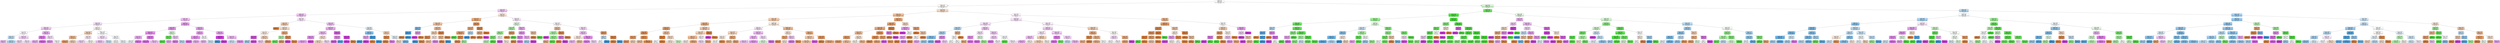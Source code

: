 digraph Tree {
node [shape=box, style="filled, rounded", color="black", fontname="helvetica"] ;
edge [fontname="helvetica"] ;
0 [label=<lm_190_y &le; 0.445<br/>entropy = 2.0<br/>samples = 28263<br/>value = [7027, 7105, 7050, 7081]<br/>class = happy>, fillcolor="#ffffff"] ;
1 [label=<lm_108_y &le; 0.331<br/>entropy = 1.74<br/>samples = 14884<br/>value = [5815, 755, 2924, 5390]<br/>class = anger>, fillcolor="#fef9f6"] ;
0 -> 1 [labeldistance=2.5, labelangle=45, headlabel="True"] ;
2 [label=<lm_319_z &le; 0.018<br/>entropy = 1.742<br/>samples = 6439<br/>value = [1665, 352, 1507, 2915]<br/>class = sad>, fillcolor="#f5cbf8"] ;
1 -> 2 ;
3 [label=<lm_318_y &le; 0.782<br/>entropy = 1.679<br/>samples = 5528<br/>value = [1269, 212, 1404, 2643]<br/>class = sad>, fillcolor="#f3c4f7"] ;
2 -> 3 ;
4 [label=<lm_158_y &le; 0.402<br/>entropy = 1.657<br/>samples = 4204<br/>value = [772, 176, 1175, 2081]<br/>class = sad>, fillcolor="#f3c4f7"] ;
3 -> 4 ;
5 [label=<lm_108_y &le; 0.311<br/>entropy = 1.722<br/>samples = 2553<br/>value = [610, 98, 773, 1072]<br/>class = sad>, fillcolor="#f8defb"] ;
4 -> 5 ;
6 [label=<lm_293_y &le; 0.731<br/>entropy = 1.582<br/>samples = 1373<br/>value = [167.0, 55.0, 458.0, 693.0]<br/>class = sad>, fillcolor="#f5ccf8"] ;
5 -> 6 ;
7 [label=<lm_7_y &le; 0.413<br/>entropy = 1.755<br/>samples = 518<br/>value = [67, 47, 197, 207]<br/>class = sad>, fillcolor="#fef9fe"] ;
6 -> 7 ;
8 [label=<lm_65_z &le; -0.076<br/>entropy = 1.673<br/>samples = 170<br/>value = [41, 6, 81, 42]<br/>class = neutral>, fillcolor="#c3e1f7"] ;
7 -> 8 ;
9 [label=<entropy = 1.814<br/>samples = 31<br/>value = [6, 5, 5, 15]<br/>class = sad>, fillcolor="#f1b8f6"] ;
8 -> 9 ;
10 [label=<entropy = 1.488<br/>samples = 139<br/>value = [35.0, 1.0, 76.0, 27.0]<br/>class = neutral>, fillcolor="#b1d8f5"] ;
8 -> 10 ;
11 [label=<lm_440_z &le; -0.092<br/>entropy = 1.682<br/>samples = 348<br/>value = [26.0, 41.0, 116.0, 165.0]<br/>class = sad>, fillcolor="#f7d5fa"] ;
7 -> 11 ;
12 [label=<entropy = 1.289<br/>samples = 42<br/>value = [3, 17, 0, 22]<br/>class = sad>, fillcolor="#f7d7fa"] ;
11 -> 12 ;
13 [label=<entropy = 1.612<br/>samples = 306<br/>value = [23, 24, 116, 143]<br/>class = sad>, fillcolor="#f9e3fb"] ;
11 -> 13 ;
14 [label=<lm_429_y &le; 0.887<br/>entropy = 1.411<br/>samples = 855<br/>value = [100, 8, 261, 486]<br/>class = sad>, fillcolor="#f0b4f5"] ;
6 -> 14 ;
15 [label=<lm_352_z &le; -0.07<br/>entropy = 1.071<br/>samples = 385<br/>value = [20, 1, 87, 277]<br/>class = sad>, fillcolor="#e581ee"] ;
14 -> 15 ;
16 [label=<entropy = 1.106<br/>samples = 170<br/>value = [3, 1, 61, 105]<br/>class = sad>, fillcolor="#efaff5"] ;
15 -> 16 ;
17 [label=<entropy = 0.916<br/>samples = 215<br/>value = [17, 0, 26, 172]<br/>class = sad>, fillcolor="#e066eb"] ;
15 -> 17 ;
18 [label=<lm_377_z &le; 0.066<br/>entropy = 1.576<br/>samples = 470<br/>value = [80, 7, 174, 209]<br/>class = sad>, fillcolor="#fae8fc"] ;
14 -> 18 ;
19 [label=<entropy = 1.428<br/>samples = 50<br/>value = [11, 4, 3, 32]<br/>class = sad>, fillcolor="#e994f1"] ;
18 -> 19 ;
20 [label=<entropy = 1.532<br/>samples = 420<br/>value = [69, 3, 171, 177]<br/>class = sad>, fillcolor="#fefafe"] ;
18 -> 20 ;
21 [label=<lm_245_y &le; 0.427<br/>entropy = 1.74<br/>samples = 1180<br/>value = [443, 43, 315, 379]<br/>class = anger>, fillcolor="#fdf5ef"] ;
5 -> 21 ;
22 [label=<lm_11_y &le; 0.199<br/>entropy = 1.562<br/>samples = 596<br/>value = [321, 18, 92, 165]<br/>class = anger>, fillcolor="#f6d1b7"] ;
21 -> 22 ;
23 [label=<lm_158_y &le; 0.377<br/>entropy = 1.457<br/>samples = 402<br/>value = [251, 16, 50, 85]<br/>class = anger>, fillcolor="#f1bd97"] ;
22 -> 23 ;
24 [label=<entropy = 0.871<br/>samples = 129<br/>value = [105, 0, 9, 15]<br/>class = anger>, fillcolor="#ea9c63"] ;
23 -> 24 ;
25 [label=<entropy = 1.637<br/>samples = 273<br/>value = [146, 16, 41, 70]<br/>class = anger>, fillcolor="#f5d0b5"] ;
23 -> 25 ;
26 [label=<lm_360_x &le; 0.689<br/>entropy = 1.604<br/>samples = 194<br/>value = [70, 2, 42, 80]<br/>class = sad>, fillcolor="#fceffd"] ;
22 -> 26 ;
27 [label=<entropy = 1.456<br/>samples = 29<br/>value = [1.0, 2.0, 11.0, 15.0]<br/>class = sad>, fillcolor="#f6d3f9"] ;
26 -> 27 ;
28 [label=<entropy = 1.509<br/>samples = 165<br/>value = [69.0, 0.0, 31.0, 65.0]<br/>class = anger>, fillcolor="#fefaf7"] ;
26 -> 28 ;
29 [label=<lm_200_y &le; 0.889<br/>entropy = 1.728<br/>samples = 584<br/>value = [122.0, 25.0, 223.0, 214.0]<br/>class = neutral>, fillcolor="#fafdfe"] ;
21 -> 29 ;
30 [label=<lm_376_z &le; 0.014<br/>entropy = 1.597<br/>samples = 405<br/>value = [55.0, 13.0, 152.0, 185.0]<br/>class = sad>, fillcolor="#fae5fc"] ;
29 -> 30 ;
31 [label=<entropy = 1.45<br/>samples = 273<br/>value = [46.0, 0.0, 86.0, 141.0]<br/>class = sad>, fillcolor="#f3c5f7"] ;
30 -> 31 ;
32 [label=<entropy = 1.622<br/>samples = 132<br/>value = [9, 13, 66, 44]<br/>class = neutral>, fillcolor="#cee6f8"] ;
30 -> 32 ;
33 [label=<lm_63_y &le; 0.738<br/>entropy = 1.747<br/>samples = 179<br/>value = [67, 12, 71, 29]<br/>class = neutral>, fillcolor="#f8fbfe"] ;
29 -> 33 ;
34 [label=<entropy = 1.654<br/>samples = 67<br/>value = [27, 12, 26, 2]<br/>class = anger>, fillcolor="#fefcfa"] ;
33 -> 34 ;
35 [label=<entropy = 1.554<br/>samples = 112<br/>value = [40, 0, 45, 27]<br/>class = neutral>, fillcolor="#f1f8fd"] ;
33 -> 35 ;
36 [label=<lm_292_y &le; 0.73<br/>entropy = 1.467<br/>samples = 1651<br/>value = [162, 78, 402, 1009]<br/>class = sad>, fillcolor="#ec9ff2"] ;
4 -> 36 ;
37 [label=<lm_429_y &le; 0.882<br/>entropy = 1.505<br/>samples = 777<br/>value = [60, 76, 157, 484]<br/>class = sad>, fillcolor="#ea97f1"] ;
36 -> 37 ;
38 [label=<lm_307_y &le; 0.701<br/>entropy = 1.404<br/>samples = 705<br/>value = [55.0, 43.0, 146.0, 461.0]<br/>class = sad>, fillcolor="#e88ff0"] ;
37 -> 38 ;
39 [label=<lm_6_z &le; -0.139<br/>entropy = 1.675<br/>samples = 263<br/>value = [23, 37, 61, 142]<br/>class = sad>, fillcolor="#efb0f5"] ;
38 -> 39 ;
40 [label=<entropy = 1.933<br/>samples = 122<br/>value = [17, 28, 40, 37]<br/>class = neutral>, fillcolor="#f8fcfe"] ;
39 -> 40 ;
41 [label=<entropy = 1.173<br/>samples = 141<br/>value = [6, 9, 21, 105]<br/>class = sad>, fillcolor="#e374ed"] ;
39 -> 41 ;
42 [label=<lm_108_y &le; 0.326<br/>entropy = 1.155<br/>samples = 442<br/>value = [32, 6, 85, 319]<br/>class = sad>, fillcolor="#e57dee"] ;
38 -> 42 ;
43 [label=<entropy = 0.926<br/>samples = 328<br/>value = [17, 1, 50, 260]<br/>class = sad>, fillcolor="#e169eb"] ;
42 -> 43 ;
44 [label=<entropy = 1.598<br/>samples = 114<br/>value = [15.0, 5.0, 35.0, 59.0]<br/>class = sad>, fillcolor="#f3c3f7"] ;
42 -> 44 ;
45 [label=<lm_63_y &le; 0.737<br/>entropy = 1.723<br/>samples = 72<br/>value = [5, 33, 11, 23]<br/>class = happy>, fillcolor="#d9fad7"] ;
37 -> 45 ;
46 [label=<lm_416_y &le; 0.723<br/>entropy = 0.812<br/>samples = 37<br/>value = [1, 30, 0, 6]<br/>class = happy>, fillcolor="#71eb66"] ;
45 -> 46 ;
47 [label=<entropy = 0.431<br/>samples = 29<br/>value = [1, 27, 0, 1]<br/>class = happy>, fillcolor="#54e747"] ;
46 -> 47 ;
48 [label=<entropy = 0.954<br/>samples = 8<br/>value = [0, 3, 0, 5]<br/>class = sad>, fillcolor="#efb0f5"] ;
46 -> 48 ;
49 [label=<lm_361_z &le; -0.113<br/>entropy = 1.692<br/>samples = 35<br/>value = [4, 3, 11, 17]<br/>class = sad>, fillcolor="#f5cef8"] ;
45 -> 49 ;
50 [label=<entropy = 1.053<br/>samples = 15<br/>value = [1, 3, 0, 11]<br/>class = sad>, fillcolor="#e47bee"] ;
49 -> 50 ;
51 [label=<entropy = 1.406<br/>samples = 20<br/>value = [3, 0, 11, 6]<br/>class = neutral>, fillcolor="#b8dcf6"] ;
49 -> 51 ;
52 [label=<lm_413_y &le; 0.47<br/>entropy = 1.338<br/>samples = 874<br/>value = [102, 2, 245, 525]<br/>class = sad>, fillcolor="#eda7f3"] ;
36 -> 52 ;
53 [label=<lm_378_z &le; 0.021<br/>entropy = 1.412<br/>samples = 414<br/>value = [84, 0, 93, 237]<br/>class = sad>, fillcolor="#eda6f3"] ;
52 -> 53 ;
54 [label=<lm_67_y &le; 0.3<br/>entropy = 1.276<br/>samples = 279<br/>value = [65.0, 0.0, 35.0, 179.0]<br/>class = sad>, fillcolor="#ea96f1"] ;
53 -> 54 ;
55 [label=<entropy = 0.822<br/>samples = 72<br/>value = [3, 0, 10, 59]<br/>class = sad>, fillcolor="#df63ea"] ;
54 -> 55 ;
56 [label=<entropy = 1.345<br/>samples = 207<br/>value = [62, 0, 25, 120]<br/>class = sad>, fillcolor="#efb0f5"] ;
54 -> 56 ;
57 [label=<lm_56_y &le; 0.356<br/>entropy = 1.445<br/>samples = 135<br/>value = [19, 0, 58, 58]<br/>class = neutral>, fillcolor="#ffffff"] ;
53 -> 57 ;
58 [label=<entropy = 0.964<br/>samples = 54<br/>value = [0, 0, 21, 33]<br/>class = sad>, fillcolor="#f0b7f6"] ;
57 -> 58 ;
59 [label=<entropy = 1.531<br/>samples = 81<br/>value = [19, 0, 37, 25]<br/>class = neutral>, fillcolor="#d5eaf9"] ;
57 -> 59 ;
60 [label=<lm_23_y &le; 0.44<br/>entropy = 1.168<br/>samples = 460<br/>value = [18, 2, 152, 288]<br/>class = sad>, fillcolor="#eda8f4"] ;
52 -> 60 ;
61 [label=<lm_389_x &le; 0.661<br/>entropy = 0.144<br/>samples = 49<br/>value = [0.0, 0.0, 1.0, 48.0]<br/>class = sad>, fillcolor="#d83de6"] ;
60 -> 61 ;
62 [label=<entropy = 0.0<br/>samples = 1<br/>value = [0, 0, 1, 0]<br/>class = neutral>, fillcolor="#399de5"] ;
61 -> 62 ;
63 [label=<entropy = 0.0<br/>samples = 48<br/>value = [0, 0, 0, 48]<br/>class = sad>, fillcolor="#d739e5"] ;
61 -> 63 ;
64 [label=<lm_6_z &le; -0.152<br/>entropy = 1.219<br/>samples = 411<br/>value = [18.0, 2.0, 151.0, 240.0]<br/>class = sad>, fillcolor="#f1bbf6"] ;
60 -> 64 ;
65 [label=<entropy = 1.324<br/>samples = 146<br/>value = [8.0, 2.0, 79.0, 57.0]<br/>class = neutral>, fillcolor="#cee7f9"] ;
64 -> 65 ;
66 [label=<entropy = 1.058<br/>samples = 265<br/>value = [10, 0, 72, 183]<br/>class = sad>, fillcolor="#e88df0"] ;
64 -> 66 ;
67 [label=<lm_327_y &le; 0.648<br/>entropy = 1.635<br/>samples = 1324<br/>value = [497, 36, 229, 562]<br/>class = sad>, fillcolor="#fceffd"] ;
3 -> 67 ;
68 [label=<lm_46_y &le; 0.498<br/>entropy = 1.421<br/>samples = 454<br/>value = [268, 30, 19, 137]<br/>class = anger>, fillcolor="#f4cbad"] ;
67 -> 68 ;
69 [label=<entropy = 0.0<br/>samples = 60<br/>value = [60, 0, 0, 0]<br/>class = anger>, fillcolor="#e58139"] ;
68 -> 69 ;
70 [label=<lm_397_y &le; 0.991<br/>entropy = 1.51<br/>samples = 394<br/>value = [208.0, 30.0, 19.0, 137.0]<br/>class = anger>, fillcolor="#f8dcc8"] ;
68 -> 70 ;
71 [label=<lm_5_z &le; -0.197<br/>entropy = 1.495<br/>samples = 318<br/>value = [154, 16, 19, 129]<br/>class = anger>, fillcolor="#fceee5"] ;
70 -> 71 ;
72 [label=<lm_47_z &le; -0.015<br/>entropy = 0.659<br/>samples = 49<br/>value = [3, 0, 3, 43]<br/>class = sad>, fillcolor="#dc53e8"] ;
71 -> 72 ;
73 [label=<entropy = 0.918<br/>samples = 3<br/>value = [1, 0, 2, 0]<br/>class = neutral>, fillcolor="#9ccef2"] ;
72 -> 73 ;
74 [label=<entropy = 0.408<br/>samples = 46<br/>value = [2, 0, 1, 43]<br/>class = sad>, fillcolor="#da46e7"] ;
72 -> 74 ;
75 [label=<lm_85_y &le; 0.854<br/>entropy = 1.478<br/>samples = 269<br/>value = [151, 16, 16, 86]<br/>class = anger>, fillcolor="#f6d2b9"] ;
71 -> 75 ;
76 [label=<entropy = 1.479<br/>samples = 145<br/>value = [54, 10, 6, 75]<br/>class = sad>, fillcolor="#f6d1f9"] ;
75 -> 76 ;
77 [label=<entropy = 1.091<br/>samples = 124<br/>value = [97, 6, 10, 11]<br/>class = anger>, fillcolor="#eb9f68"] ;
75 -> 77 ;
78 [label=<lm_96_y &le; 0.803<br/>entropy = 1.142<br/>samples = 76<br/>value = [54, 14, 0, 8]<br/>class = anger>, fillcolor="#eeae7f"] ;
70 -> 78 ;
79 [label=<lm_312_y &le; 0.765<br/>entropy = 1.163<br/>samples = 23<br/>value = [8, 14, 0, 1]<br/>class = happy>, fillcolor="#b5f5b0"] ;
78 -> 79 ;
80 [label=<entropy = 0.544<br/>samples = 16<br/>value = [2, 14, 0, 0]<br/>class = happy>, fillcolor="#61e955"] ;
79 -> 80 ;
81 [label=<entropy = 0.592<br/>samples = 7<br/>value = [6, 0, 0, 1]<br/>class = anger>, fillcolor="#e9965a"] ;
79 -> 81 ;
82 [label=<lm_355_y &le; 0.583<br/>entropy = 0.563<br/>samples = 53<br/>value = [46, 0, 0, 7]<br/>class = anger>, fillcolor="#e99457"] ;
78 -> 82 ;
83 [label=<entropy = 0.0<br/>samples = 4<br/>value = [0, 0, 0, 4]<br/>class = sad>, fillcolor="#d739e5"] ;
82 -> 83 ;
84 [label=<entropy = 0.332<br/>samples = 49<br/>value = [46, 0, 0, 3]<br/>class = anger>, fillcolor="#e78946"] ;
82 -> 84 ;
85 [label=<lm_370_z &le; 0.116<br/>entropy = 1.556<br/>samples = 870<br/>value = [229, 6, 210, 425]<br/>class = sad>, fillcolor="#f3c2f7"] ;
67 -> 85 ;
86 [label=<lm_155_y &le; 0.448<br/>entropy = 1.484<br/>samples = 730<br/>value = [177.0, 6.0, 142.0, 405.0]<br/>class = sad>, fillcolor="#efadf4"] ;
85 -> 86 ;
87 [label=<lm_108_y &le; 0.304<br/>entropy = 1.532<br/>samples = 641<br/>value = [176, 6, 128, 331]<br/>class = sad>, fillcolor="#f2bdf6"] ;
86 -> 87 ;
88 [label=<lm_61_z &le; -0.068<br/>entropy = 1.372<br/>samples = 417<br/>value = [74, 3, 79, 261]<br/>class = sad>, fillcolor="#e994f1"] ;
87 -> 88 ;
89 [label=<entropy = 1.417<br/>samples = 367<br/>value = [73.0, 1.0, 79.0, 214.0]<br/>class = sad>, fillcolor="#eca2f3"] ;
88 -> 89 ;
90 [label=<entropy = 0.383<br/>samples = 50<br/>value = [1, 2, 0, 47]<br/>class = sad>, fillcolor="#da45e7"] ;
88 -> 90 ;
91 [label=<lm_110_y &le; 0.146<br/>entropy = 1.604<br/>samples = 224<br/>value = [102, 3, 49, 70]<br/>class = anger>, fillcolor="#fae5d6"] ;
87 -> 91 ;
92 [label=<entropy = 1.375<br/>samples = 94<br/>value = [52.0, 2.0, 34.0, 6.0]<br/>class = anger>, fillcolor="#f7d9c4"] ;
91 -> 92 ;
93 [label=<entropy = 1.447<br/>samples = 130<br/>value = [50, 1, 15, 64]<br/>class = sad>, fillcolor="#f8dcfa"] ;
91 -> 93 ;
94 [label=<lm_373_y &le; 0.437<br/>entropy = 0.714<br/>samples = 89<br/>value = [1, 0, 14, 74]<br/>class = sad>, fillcolor="#df61ea"] ;
86 -> 94 ;
95 [label=<lm_286_y &le; 0.349<br/>entropy = 0.894<br/>samples = 45<br/>value = [0, 0, 14, 31]<br/>class = sad>, fillcolor="#e992f1"] ;
94 -> 95 ;
96 [label=<entropy = 0.592<br/>samples = 35<br/>value = [0, 0, 5, 30]<br/>class = sad>, fillcolor="#de5ae9"] ;
95 -> 96 ;
97 [label=<entropy = 0.469<br/>samples = 10<br/>value = [0, 0, 9, 1]<br/>class = neutral>, fillcolor="#4fa8e8"] ;
95 -> 97 ;
98 [label=<lm_469_z &le; 0.093<br/>entropy = 0.156<br/>samples = 44<br/>value = [1, 0, 0, 43]<br/>class = sad>, fillcolor="#d83ee6"] ;
94 -> 98 ;
99 [label=<entropy = 0.0<br/>samples = 43<br/>value = [0, 0, 0, 43]<br/>class = sad>, fillcolor="#d739e5"] ;
98 -> 99 ;
100 [label=<entropy = 0.0<br/>samples = 1<br/>value = [1, 0, 0, 0]<br/>class = anger>, fillcolor="#e58139"] ;
98 -> 100 ;
101 [label=<lm_9_y &le; 0.329<br/>entropy = 1.438<br/>samples = 140<br/>value = [52, 0, 68, 20]<br/>class = neutral>, fillcolor="#dbedfa"] ;
85 -> 101 ;
102 [label=<lm_10_y &le; 0.25<br/>entropy = 1.028<br/>samples = 55<br/>value = [2.0, 0.0, 39.0, 14.0]<br/>class = neutral>, fillcolor="#86c3ef"] ;
101 -> 102 ;
103 [label=<lm_197_z &le; -0.159<br/>entropy = 0.946<br/>samples = 22<br/>value = [0, 0, 8, 14]<br/>class = sad>, fillcolor="#eeaaf4"] ;
102 -> 103 ;
104 [label=<entropy = 0.0<br/>samples = 8<br/>value = [0, 0, 8, 0]<br/>class = neutral>, fillcolor="#399de5"] ;
103 -> 104 ;
105 [label=<entropy = 0.0<br/>samples = 14<br/>value = [0, 0, 0, 14]<br/>class = sad>, fillcolor="#d739e5"] ;
103 -> 105 ;
106 [label=<lm_284_z &le; -0.091<br/>entropy = 0.33<br/>samples = 33<br/>value = [2, 0, 31, 0]<br/>class = neutral>, fillcolor="#46a3e7"] ;
102 -> 106 ;
107 [label=<entropy = 0.0<br/>samples = 2<br/>value = [2, 0, 0, 0]<br/>class = anger>, fillcolor="#e58139"] ;
106 -> 107 ;
108 [label=<entropy = 0.0<br/>samples = 31<br/>value = [0, 0, 31, 0]<br/>class = neutral>, fillcolor="#399de5"] ;
106 -> 108 ;
109 [label=<lm_246_y &le; 0.44<br/>entropy = 1.25<br/>samples = 85<br/>value = [50, 0, 29, 6]<br/>class = anger>, fillcolor="#f5d0b5"] ;
101 -> 109 ;
110 [label=<lm_313_z &le; -0.006<br/>entropy = 0.491<br/>samples = 28<br/>value = [25, 0, 0, 3]<br/>class = anger>, fillcolor="#e89051"] ;
109 -> 110 ;
111 [label=<entropy = 0.0<br/>samples = 24<br/>value = [24, 0, 0, 0]<br/>class = anger>, fillcolor="#e58139"] ;
110 -> 111 ;
112 [label=<entropy = 0.811<br/>samples = 4<br/>value = [1, 0, 0, 3]<br/>class = sad>, fillcolor="#e47bee"] ;
110 -> 112 ;
113 [label=<lm_323_z &le; -0.004<br/>entropy = 1.241<br/>samples = 57<br/>value = [25, 0, 29, 3]<br/>class = neutral>, fillcolor="#e6f3fc"] ;
109 -> 113 ;
114 [label=<entropy = 0.981<br/>samples = 43<br/>value = [25, 0, 18, 0]<br/>class = anger>, fillcolor="#f8dcc8"] ;
113 -> 114 ;
115 [label=<entropy = 0.75<br/>samples = 14<br/>value = [0, 0, 11, 3]<br/>class = neutral>, fillcolor="#6fb8ec"] ;
113 -> 115 ;
116 [label=<lm_470_y &le; 0.372<br/>entropy = 1.814<br/>samples = 911<br/>value = [396, 140, 103, 272]<br/>class = anger>, fillcolor="#fae7d9"] ;
2 -> 116 ;
117 [label=<lm_182_z &le; 0.043<br/>entropy = 1.321<br/>samples = 303<br/>value = [212.0, 16.0, 29.0, 46.0]<br/>class = anger>, fillcolor="#eeae7f"] ;
116 -> 117 ;
118 [label=<lm_137_y &le; 0.674<br/>entropy = 1.489<br/>samples = 172<br/>value = [103.0, 7.0, 20.0, 42.0]<br/>class = anger>, fillcolor="#f3c4a2"] ;
117 -> 118 ;
119 [label=<lm_6_z &le; -0.146<br/>entropy = 1.149<br/>samples = 14<br/>value = [2, 0, 10, 2]<br/>class = neutral>, fillcolor="#7bbeee"] ;
118 -> 119 ;
120 [label=<lm_394_x &le; 0.459<br/>entropy = 0.439<br/>samples = 11<br/>value = [1, 0, 10, 0]<br/>class = neutral>, fillcolor="#4da7e8"] ;
119 -> 120 ;
121 [label=<entropy = 0.0<br/>samples = 1<br/>value = [1, 0, 0, 0]<br/>class = anger>, fillcolor="#e58139"] ;
120 -> 121 ;
122 [label=<entropy = 0.0<br/>samples = 10<br/>value = [0, 0, 10, 0]<br/>class = neutral>, fillcolor="#399de5"] ;
120 -> 122 ;
123 [label=<lm_450_x &le; 0.678<br/>entropy = 0.918<br/>samples = 3<br/>value = [1, 0, 0, 2]<br/>class = sad>, fillcolor="#eb9cf2"] ;
119 -> 123 ;
124 [label=<entropy = 0.0<br/>samples = 2<br/>value = [0, 0, 0, 2]<br/>class = sad>, fillcolor="#d739e5"] ;
123 -> 124 ;
125 [label=<entropy = 0.0<br/>samples = 1<br/>value = [1, 0, 0, 0]<br/>class = anger>, fillcolor="#e58139"] ;
123 -> 125 ;
126 [label=<lm_56_y &le; 0.359<br/>entropy = 1.366<br/>samples = 158<br/>value = [101, 7, 10, 40]<br/>class = anger>, fillcolor="#f2be99"] ;
118 -> 126 ;
127 [label=<lm_197_y &le; 0.463<br/>entropy = 1.466<br/>samples = 128<br/>value = [73, 7, 8, 40]<br/>class = anger>, fillcolor="#f5d0b5"] ;
126 -> 127 ;
128 [label=<lm_106_y &le; 0.167<br/>entropy = 0.575<br/>samples = 29<br/>value = [26, 1, 2, 0]<br/>class = anger>, fillcolor="#e88f4f"] ;
127 -> 128 ;
129 [label=<entropy = 0.0<br/>samples = 2<br/>value = [0, 0, 2, 0]<br/>class = neutral>, fillcolor="#399de5"] ;
128 -> 129 ;
130 [label=<entropy = 0.229<br/>samples = 27<br/>value = [26, 1, 0, 0]<br/>class = anger>, fillcolor="#e68641"] ;
128 -> 130 ;
131 [label=<lm_122_x &le; 0.409<br/>entropy = 1.529<br/>samples = 99<br/>value = [47, 6, 6, 40]<br/>class = anger>, fillcolor="#fcf0e8"] ;
127 -> 131 ;
132 [label=<entropy = 1.321<br/>samples = 67<br/>value = [43, 3, 3, 18]<br/>class = anger>, fillcolor="#f2bf9a"] ;
131 -> 132 ;
133 [label=<entropy = 1.387<br/>samples = 32<br/>value = [4, 3, 3, 22]<br/>class = sad>, fillcolor="#e580ee"] ;
131 -> 133 ;
134 [label=<lm_33_z &le; 0.081<br/>entropy = 0.353<br/>samples = 30<br/>value = [28, 0, 2, 0]<br/>class = anger>, fillcolor="#e78a47"] ;
126 -> 134 ;
135 [label=<lm_205_z &le; 0.061<br/>entropy = 0.918<br/>samples = 6<br/>value = [4, 0, 2, 0]<br/>class = anger>, fillcolor="#f2c09c"] ;
134 -> 135 ;
136 [label=<entropy = 0.0<br/>samples = 4<br/>value = [4, 0, 0, 0]<br/>class = anger>, fillcolor="#e58139"] ;
135 -> 136 ;
137 [label=<entropy = 0.0<br/>samples = 2<br/>value = [0, 0, 2, 0]<br/>class = neutral>, fillcolor="#399de5"] ;
135 -> 137 ;
138 [label=<entropy = 0.0<br/>samples = 24<br/>value = [24, 0, 0, 0]<br/>class = anger>, fillcolor="#e58139"] ;
134 -> 138 ;
139 [label=<lm_14_z &le; 0.023<br/>entropy = 0.905<br/>samples = 131<br/>value = [109, 9, 9, 4]<br/>class = anger>, fillcolor="#ea985d"] ;
117 -> 139 ;
140 [label=<lm_171_x &le; 0.322<br/>entropy = 1.159<br/>samples = 62<br/>value = [44, 9, 9, 0]<br/>class = anger>, fillcolor="#eeac7c"] ;
139 -> 140 ;
141 [label=<lm_332_z &le; -0.081<br/>entropy = 0.826<br/>samples = 49<br/>value = [39.0, 9.0, 1.0, 0.0]<br/>class = anger>, fillcolor="#eca06a"] ;
140 -> 141 ;
142 [label=<entropy = 0.0<br/>samples = 5<br/>value = [0, 5, 0, 0]<br/>class = happy>, fillcolor="#47e539"] ;
141 -> 142 ;
143 [label=<lm_394_z &le; -0.03<br/>entropy = 0.593<br/>samples = 44<br/>value = [39, 4, 1, 0]<br/>class = anger>, fillcolor="#e89152"] ;
141 -> 143 ;
144 [label=<entropy = 0.281<br/>samples = 41<br/>value = [39, 2, 0, 0]<br/>class = anger>, fillcolor="#e68743"] ;
143 -> 144 ;
145 [label=<entropy = 0.918<br/>samples = 3<br/>value = [0, 2, 1, 0]<br/>class = happy>, fillcolor="#a3f29c"] ;
143 -> 145 ;
146 [label=<lm_228_y &le; 0.41<br/>entropy = 0.961<br/>samples = 13<br/>value = [5, 0, 8, 0]<br/>class = neutral>, fillcolor="#b5daf5"] ;
140 -> 146 ;
147 [label=<entropy = 0.0<br/>samples = 8<br/>value = [0, 0, 8, 0]<br/>class = neutral>, fillcolor="#399de5"] ;
146 -> 147 ;
148 [label=<entropy = 0.0<br/>samples = 5<br/>value = [5, 0, 0, 0]<br/>class = anger>, fillcolor="#e58139"] ;
146 -> 148 ;
149 [label=<lm_117_y &le; 0.357<br/>entropy = 0.319<br/>samples = 69<br/>value = [65, 0, 0, 4]<br/>class = anger>, fillcolor="#e78945"] ;
139 -> 149 ;
150 [label=<lm_8_y &le; 0.329<br/>entropy = 0.837<br/>samples = 15<br/>value = [11, 0, 0, 4]<br/>class = anger>, fillcolor="#eeaf81"] ;
149 -> 150 ;
151 [label=<entropy = 0.0<br/>samples = 11<br/>value = [11, 0, 0, 0]<br/>class = anger>, fillcolor="#e58139"] ;
150 -> 151 ;
152 [label=<entropy = 0.0<br/>samples = 4<br/>value = [0, 0, 0, 4]<br/>class = sad>, fillcolor="#d739e5"] ;
150 -> 152 ;
153 [label=<entropy = 0.0<br/>samples = 54<br/>value = [54, 0, 0, 0]<br/>class = anger>, fillcolor="#e58139"] ;
149 -> 153 ;
154 [label=<lm_292_y &le; 0.721<br/>entropy = 1.89<br/>samples = 608<br/>value = [184, 124, 74, 226]<br/>class = sad>, fillcolor="#fbebfc"] ;
116 -> 154 ;
155 [label=<lm_327_z &le; -0.049<br/>entropy = 1.773<br/>samples = 218<br/>value = [39, 92, 16, 71]<br/>class = happy>, fillcolor="#e5fbe3"] ;
154 -> 155 ;
156 [label=<lm_429_z &le; 0.098<br/>entropy = 1.462<br/>samples = 141<br/>value = [26, 83, 2, 30]<br/>class = happy>, fillcolor="#a7f3a0"] ;
155 -> 156 ;
157 [label=<lm_179_y &le; 0.762<br/>entropy = 1.351<br/>samples = 127<br/>value = [14, 81, 2, 30]<br/>class = happy>, fillcolor="#9ef197"] ;
156 -> 157 ;
158 [label=<lm_153_y &le; 0.92<br/>entropy = 0.981<br/>samples = 92<br/>value = [1, 69, 2, 20]<br/>class = happy>, fillcolor="#82ed78"] ;
157 -> 158 ;
159 [label=<entropy = 1.183<br/>samples = 55<br/>value = [1, 33, 1, 20]<br/>class = happy>, fillcolor="#bbf5b5"] ;
158 -> 159 ;
160 [label=<entropy = 0.179<br/>samples = 37<br/>value = [0, 36, 1, 0]<br/>class = happy>, fillcolor="#4ce63e"] ;
158 -> 160 ;
161 [label=<lm_418_y &le; 0.393<br/>entropy = 1.577<br/>samples = 35<br/>value = [13, 12, 0, 10]<br/>class = anger>, fillcolor="#fefaf6"] ;
157 -> 161 ;
162 [label=<entropy = 0.469<br/>samples = 10<br/>value = [0, 1, 0, 9]<br/>class = sad>, fillcolor="#db4fe8"] ;
161 -> 162 ;
163 [label=<entropy = 1.197<br/>samples = 25<br/>value = [13, 11, 0, 1]<br/>class = anger>, fillcolor="#fbede3"] ;
161 -> 163 ;
164 [label=<lm_11_y &le; 0.157<br/>entropy = 0.592<br/>samples = 14<br/>value = [12, 2, 0, 0]<br/>class = anger>, fillcolor="#e9965a"] ;
156 -> 164 ;
165 [label=<entropy = 0.0<br/>samples = 12<br/>value = [12, 0, 0, 0]<br/>class = anger>, fillcolor="#e58139"] ;
164 -> 165 ;
166 [label=<entropy = 0.0<br/>samples = 2<br/>value = [0, 2, 0, 0]<br/>class = happy>, fillcolor="#47e539"] ;
164 -> 166 ;
167 [label=<lm_263_y &le; 0.823<br/>entropy = 1.727<br/>samples = 77<br/>value = [13, 9, 14, 41]<br/>class = sad>, fillcolor="#eeaaf4"] ;
155 -> 167 ;
168 [label=<lm_18_y &le; 0.759<br/>entropy = 1.466<br/>samples = 65<br/>value = [5, 5, 14, 41]<br/>class = sad>, fillcolor="#ea96f1"] ;
167 -> 168 ;
169 [label=<lm_246_y &le; 0.421<br/>entropy = 1.249<br/>samples = 27<br/>value = [4, 5, 0, 18]<br/>class = sad>, fillcolor="#e78af0"] ;
168 -> 169 ;
170 [label=<entropy = 0.0<br/>samples = 4<br/>value = [4, 0, 0, 0]<br/>class = anger>, fillcolor="#e58139"] ;
169 -> 170 ;
171 [label=<entropy = 0.755<br/>samples = 23<br/>value = [0, 5, 0, 18]<br/>class = sad>, fillcolor="#e270ec"] ;
169 -> 171 ;
172 [label=<lm_160_y &le; 0.402<br/>entropy = 1.107<br/>samples = 38<br/>value = [1, 0, 14, 23]<br/>class = sad>, fillcolor="#f0b5f5"] ;
168 -> 172 ;
173 [label=<entropy = 1.143<br/>samples = 22<br/>value = [1, 0, 14, 7]<br/>class = neutral>, fillcolor="#a3d1f3"] ;
172 -> 173 ;
174 [label=<entropy = 0.0<br/>samples = 16<br/>value = [0, 0, 0, 16]<br/>class = sad>, fillcolor="#d739e5"] ;
172 -> 174 ;
175 [label=<lm_376_y &le; 0.731<br/>entropy = 0.918<br/>samples = 12<br/>value = [8, 4, 0, 0]<br/>class = anger>, fillcolor="#f2c09c"] ;
167 -> 175 ;
176 [label=<entropy = 0.0<br/>samples = 8<br/>value = [8, 0, 0, 0]<br/>class = anger>, fillcolor="#e58139"] ;
175 -> 176 ;
177 [label=<entropy = 0.0<br/>samples = 4<br/>value = [0, 4, 0, 0]<br/>class = happy>, fillcolor="#47e539"] ;
175 -> 177 ;
178 [label=<lm_313_z &le; -0.017<br/>entropy = 1.765<br/>samples = 390<br/>value = [145, 32, 58, 155]<br/>class = sad>, fillcolor="#fdf7fe"] ;
154 -> 178 ;
179 [label=<lm_17_z &le; -0.01<br/>entropy = 1.287<br/>samples = 63<br/>value = [40, 15, 0, 8]<br/>class = anger>, fillcolor="#f1bd98"] ;
178 -> 179 ;
180 [label=<lm_432_y &le; 0.83<br/>entropy = 1.403<br/>samples = 26<br/>value = [6.0, 15.0, 0.0, 5.0]<br/>class = happy>, fillcolor="#acf3a6"] ;
179 -> 180 ;
181 [label=<entropy = 0.0<br/>samples = 4<br/>value = [0, 0, 0, 4]<br/>class = sad>, fillcolor="#d739e5"] ;
180 -> 181 ;
182 [label=<lm_84_x &le; 0.415<br/>entropy = 1.091<br/>samples = 22<br/>value = [6.0, 15.0, 0.0, 1.0]<br/>class = happy>, fillcolor="#98f090"] ;
180 -> 182 ;
183 [label=<entropy = 1.149<br/>samples = 7<br/>value = [5, 1, 0, 1]<br/>class = anger>, fillcolor="#eeab7b"] ;
182 -> 183 ;
184 [label=<entropy = 0.353<br/>samples = 15<br/>value = [1, 14, 0, 0]<br/>class = happy>, fillcolor="#54e747"] ;
182 -> 184 ;
185 [label=<lm_66_y &le; 0.305<br/>entropy = 0.406<br/>samples = 37<br/>value = [34, 0, 0, 3]<br/>class = anger>, fillcolor="#e78c4a"] ;
179 -> 185 ;
186 [label=<lm_224_y &le; 0.3<br/>entropy = 0.811<br/>samples = 4<br/>value = [1, 0, 0, 3]<br/>class = sad>, fillcolor="#e47bee"] ;
185 -> 186 ;
187 [label=<entropy = 0.0<br/>samples = 1<br/>value = [1, 0, 0, 0]<br/>class = anger>, fillcolor="#e58139"] ;
186 -> 187 ;
188 [label=<entropy = 0.0<br/>samples = 3<br/>value = [0, 0, 0, 3]<br/>class = sad>, fillcolor="#d739e5"] ;
186 -> 188 ;
189 [label=<entropy = 0.0<br/>samples = 33<br/>value = [33, 0, 0, 0]<br/>class = anger>, fillcolor="#e58139"] ;
185 -> 189 ;
190 [label=<lm_315_y &le; 0.921<br/>entropy = 1.709<br/>samples = 327<br/>value = [105, 17, 58, 147]<br/>class = sad>, fillcolor="#f7dafa"] ;
178 -> 190 ;
191 [label=<lm_159_y &le; 0.378<br/>entropy = 1.691<br/>samples = 297<br/>value = [80, 16, 55, 146]<br/>class = sad>, fillcolor="#f3c3f7"] ;
190 -> 191 ;
192 [label=<lm_56_y &le; 0.358<br/>entropy = 1.781<br/>samples = 139<br/>value = [59.0, 10.0, 27.0, 43.0]<br/>class = anger>, fillcolor="#fbeade"] ;
191 -> 192 ;
193 [label=<entropy = 1.808<br/>samples = 70<br/>value = [14, 10, 12, 34]<br/>class = sad>, fillcolor="#f1b8f6"] ;
192 -> 193 ;
194 [label=<entropy = 1.264<br/>samples = 69<br/>value = [45, 0, 15, 9]<br/>class = anger>, fillcolor="#f1b991"] ;
192 -> 194 ;
195 [label=<lm_246_x &le; 0.457<br/>entropy = 1.411<br/>samples = 158<br/>value = [21.0, 6.0, 28.0, 103.0]<br/>class = sad>, fillcolor="#e88df0"] ;
191 -> 195 ;
196 [label=<entropy = 1.152<br/>samples = 118<br/>value = [19, 0, 15, 84]<br/>class = sad>, fillcolor="#e57dee"] ;
195 -> 196 ;
197 [label=<entropy = 1.664<br/>samples = 40<br/>value = [2, 6, 13, 19]<br/>class = sad>, fillcolor="#f6d3f9"] ;
195 -> 197 ;
198 [label=<lm_45_z &le; -0.191<br/>entropy = 0.879<br/>samples = 30<br/>value = [25, 1, 3, 1]<br/>class = anger>, fillcolor="#ea985e"] ;
190 -> 198 ;
199 [label=<lm_386_y &le; 0.362<br/>entropy = 1.5<br/>samples = 4<br/>value = [0, 1, 2, 1]<br/>class = neutral>, fillcolor="#bddef6"] ;
198 -> 199 ;
200 [label=<entropy = 1.0<br/>samples = 2<br/>value = [0, 1, 0, 1]<br/>class = happy>, fillcolor="#ffffff"] ;
199 -> 200 ;
201 [label=<entropy = 0.0<br/>samples = 2<br/>value = [0, 0, 2, 0]<br/>class = neutral>, fillcolor="#399de5"] ;
199 -> 201 ;
202 [label=<lm_431_y &le; 0.926<br/>entropy = 0.235<br/>samples = 26<br/>value = [25, 0, 1, 0]<br/>class = anger>, fillcolor="#e68641"] ;
198 -> 202 ;
203 [label=<entropy = 0.0<br/>samples = 25<br/>value = [25, 0, 0, 0]<br/>class = anger>, fillcolor="#e58139"] ;
202 -> 203 ;
204 [label=<entropy = 0.0<br/>samples = 1<br/>value = [0, 0, 1, 0]<br/>class = neutral>, fillcolor="#399de5"] ;
202 -> 204 ;
205 [label=<lm_174_y &le; 0.427<br/>entropy = 1.664<br/>samples = 8445<br/>value = [4150.0, 403.0, 1417.0, 2475.0]<br/>class = anger>, fillcolor="#f8dcc7"] ;
1 -> 205 ;
206 [label=<lm_63_y &le; 0.73<br/>entropy = 1.449<br/>samples = 4428<br/>value = [2770.0, 168.0, 542.0, 948.0]<br/>class = anger>, fillcolor="#f1bd97"] ;
205 -> 206 ;
207 [label=<lm_159_y &le; 0.388<br/>entropy = 1.606<br/>samples = 2697<br/>value = [1485.0, 157.0, 363.0, 692.0]<br/>class = anger>, fillcolor="#f5cdb1"] ;
206 -> 207 ;
208 [label=<lm_11_y &le; 0.198<br/>entropy = 1.362<br/>samples = 1128<br/>value = [768, 49, 155, 156]<br/>class = anger>, fillcolor="#efb082"] ;
207 -> 208 ;
209 [label=<lm_134_y &le; 0.416<br/>entropy = 1.127<br/>samples = 625<br/>value = [480, 33, 74, 38]<br/>class = anger>, fillcolor="#eca26d"] ;
208 -> 209 ;
210 [label=<lm_62_y &le; 0.689<br/>entropy = 0.849<br/>samples = 459<br/>value = [385, 7, 42, 25]<br/>class = anger>, fillcolor="#ea975c"] ;
209 -> 210 ;
211 [label=<lm_143_y &le; 0.525<br/>entropy = 1.062<br/>samples = 102<br/>value = [80, 6, 4, 12]<br/>class = anger>, fillcolor="#eba069"] ;
210 -> 211 ;
212 [label=<entropy = 0.748<br/>samples = 80<br/>value = [68, 0, 4, 8]<br/>class = anger>, fillcolor="#e9965a"] ;
211 -> 212 ;
213 [label=<entropy = 1.435<br/>samples = 22<br/>value = [12, 6, 0, 4]<br/>class = anger>, fillcolor="#f5d0b5"] ;
211 -> 213 ;
214 [label=<lm_56_y &le; 0.37<br/>entropy = 0.736<br/>samples = 357<br/>value = [305, 1, 38, 13]<br/>class = anger>, fillcolor="#e99659"] ;
210 -> 214 ;
215 [label=<entropy = 1.325<br/>samples = 76<br/>value = [49, 1, 18, 8]<br/>class = anger>, fillcolor="#f1bc95"] ;
214 -> 215 ;
216 [label=<entropy = 0.497<br/>samples = 281<br/>value = [256.0, 0.0, 20.0, 5.0]<br/>class = anger>, fillcolor="#e78d4c"] ;
214 -> 216 ;
217 [label=<lm_393_y &le; 0.603<br/>entropy = 1.625<br/>samples = 166<br/>value = [95, 26, 32, 13]<br/>class = anger>, fillcolor="#f3c4a2"] ;
209 -> 217 ;
218 [label=<lm_295_x &le; 0.557<br/>entropy = 0.165<br/>samples = 41<br/>value = [40, 0, 1, 0]<br/>class = anger>, fillcolor="#e6843e"] ;
217 -> 218 ;
219 [label=<entropy = 1.0<br/>samples = 2<br/>value = [1, 0, 1, 0]<br/>class = anger>, fillcolor="#ffffff"] ;
218 -> 219 ;
220 [label=<entropy = 0.0<br/>samples = 39<br/>value = [39, 0, 0, 0]<br/>class = anger>, fillcolor="#e58139"] ;
218 -> 220 ;
221 [label=<lm_410_x &le; 0.595<br/>entropy = 1.831<br/>samples = 125<br/>value = [55, 26, 31, 13]<br/>class = anger>, fillcolor="#f8dfcc"] ;
217 -> 221 ;
222 [label=<entropy = 1.725<br/>samples = 92<br/>value = [42.0, 7.0, 30.0, 13.0]<br/>class = anger>, fillcolor="#fae7d9"] ;
221 -> 222 ;
223 [label=<entropy = 1.141<br/>samples = 33<br/>value = [13, 19, 1, 0]<br/>class = happy>, fillcolor="#c8f7c4"] ;
221 -> 223 ;
224 [label=<lm_17_y &le; 0.802<br/>entropy = 1.534<br/>samples = 503<br/>value = [288.0, 16.0, 81.0, 118.0]<br/>class = anger>, fillcolor="#f4c7a8"] ;
208 -> 224 ;
225 [label=<lm_279_y &le; 0.606<br/>entropy = 1.619<br/>samples = 444<br/>value = [230.0, 16.0, 81.0, 117.0]<br/>class = anger>, fillcolor="#f6d3bb"] ;
224 -> 225 ;
226 [label=<lm_422_y &le; 0.79<br/>entropy = 1.51<br/>samples = 267<br/>value = [164.0, 13.0, 45.0, 45.0]<br/>class = anger>, fillcolor="#f1bb95"] ;
225 -> 226 ;
227 [label=<entropy = 1.643<br/>samples = 89<br/>value = [35, 1, 27, 26]<br/>class = anger>, fillcolor="#fcefe5"] ;
226 -> 227 ;
228 [label=<entropy = 1.278<br/>samples = 178<br/>value = [129, 12, 18, 19]<br/>class = anger>, fillcolor="#eda876"] ;
226 -> 228 ;
229 [label=<lm_452_x &le; 0.621<br/>entropy = 1.626<br/>samples = 177<br/>value = [66, 3, 36, 72]<br/>class = sad>, fillcolor="#fdf4fe"] ;
225 -> 229 ;
230 [label=<entropy = 1.617<br/>samples = 154<br/>value = [48, 2, 36, 68]<br/>class = sad>, fillcolor="#f7dafa"] ;
229 -> 230 ;
231 [label=<entropy = 0.912<br/>samples = 23<br/>value = [18, 1, 0, 4]<br/>class = anger>, fillcolor="#eca26d"] ;
229 -> 231 ;
232 [label=<lm_108_y &le; 0.332<br/>entropy = 0.124<br/>samples = 59<br/>value = [58, 0, 0, 1]<br/>class = anger>, fillcolor="#e5833c"] ;
224 -> 232 ;
233 [label=<entropy = 0.0<br/>samples = 1<br/>value = [0, 0, 0, 1]<br/>class = sad>, fillcolor="#d739e5"] ;
232 -> 233 ;
234 [label=<entropy = 0.0<br/>samples = 58<br/>value = [58, 0, 0, 0]<br/>class = anger>, fillcolor="#e58139"] ;
232 -> 234 ;
235 [label=<lm_108_y &le; 0.349<br/>entropy = 1.698<br/>samples = 1569<br/>value = [717.0, 108.0, 208.0, 536.0]<br/>class = anger>, fillcolor="#fae9dc"] ;
207 -> 235 ;
236 [label=<lm_249_y &le; 0.5<br/>entropy = 1.796<br/>samples = 940<br/>value = [304, 87, 153, 396]<br/>class = sad>, fillcolor="#f9e2fb"] ;
235 -> 236 ;
237 [label=<lm_201_y &le; 0.819<br/>entropy = 1.561<br/>samples = 317<br/>value = [166.0, 7.0, 54.0, 90.0]<br/>class = anger>, fillcolor="#f6d5bd"] ;
236 -> 237 ;
238 [label=<lm_189_y &le; 0.461<br/>entropy = 1.641<br/>samples = 204<br/>value = [84, 3, 50, 67]<br/>class = anger>, fillcolor="#fcefe6"] ;
237 -> 238 ;
239 [label=<entropy = 1.664<br/>samples = 186<br/>value = [67, 3, 49, 67]<br/>class = anger>, fillcolor="#ffffff"] ;
238 -> 239 ;
240 [label=<entropy = 0.31<br/>samples = 18<br/>value = [17, 0, 1, 0]<br/>class = anger>, fillcolor="#e78845"] ;
238 -> 240 ;
241 [label=<lm_94_y &le; 0.592<br/>entropy = 1.144<br/>samples = 113<br/>value = [82, 4, 4, 23]<br/>class = anger>, fillcolor="#eeac7d"] ;
237 -> 241 ;
242 [label=<entropy = 0.951<br/>samples = 81<br/>value = [57, 1, 0, 23]<br/>class = anger>, fillcolor="#f0b58b"] ;
241 -> 242 ;
243 [label=<entropy = 0.973<br/>samples = 32<br/>value = [25, 3, 4, 0]<br/>class = anger>, fillcolor="#eca06a"] ;
241 -> 243 ;
244 [label=<lm_307_x &le; 0.614<br/>entropy = 1.787<br/>samples = 623<br/>value = [138.0, 80.0, 99.0, 306.0]<br/>class = sad>, fillcolor="#f1baf6"] ;
236 -> 244 ;
245 [label=<lm_325_z &le; 0.031<br/>entropy = 1.637<br/>samples = 431<br/>value = [106, 18, 83, 224]<br/>class = sad>, fillcolor="#f0b7f6"] ;
244 -> 245 ;
246 [label=<entropy = 1.58<br/>samples = 331<br/>value = [85.0, 4.0, 80.0, 162.0]<br/>class = sad>, fillcolor="#f2c1f7"] ;
245 -> 246 ;
247 [label=<entropy = 1.449<br/>samples = 100<br/>value = [21.0, 14.0, 3.0, 62.0]<br/>class = sad>, fillcolor="#ea98f2"] ;
245 -> 247 ;
248 [label=<lm_160_y &le; 0.405<br/>entropy = 1.78<br/>samples = 192<br/>value = [32, 62, 16, 82]<br/>class = sad>, fillcolor="#f9e1fb"] ;
244 -> 248 ;
249 [label=<entropy = 1.805<br/>samples = 139<br/>value = [27.0, 60.0, 12.0, 40.0]<br/>class = happy>, fillcolor="#dafad7"] ;
248 -> 249 ;
250 [label=<entropy = 1.047<br/>samples = 53<br/>value = [5, 2, 4, 42]<br/>class = sad>, fillcolor="#e066eb"] ;
248 -> 250 ;
251 [label=<lm_135_z &le; -0.127<br/>entropy = 1.352<br/>samples = 629<br/>value = [413.0, 21.0, 55.0, 140.0]<br/>class = anger>, fillcolor="#f0b990"] ;
235 -> 251 ;
252 [label=<lm_338_y &le; 0.26<br/>entropy = 1.3<br/>samples = 145<br/>value = [76, 11, 0, 58]<br/>class = anger>, fillcolor="#fae5d6"] ;
251 -> 252 ;
253 [label=<lm_191_y &le; 0.409<br/>entropy = 1.122<br/>samples = 54<br/>value = [39, 9, 0, 6]<br/>class = anger>, fillcolor="#eeab7b"] ;
252 -> 253 ;
254 [label=<entropy = 0.362<br/>samples = 29<br/>value = [27, 0, 0, 2]<br/>class = anger>, fillcolor="#e78a48"] ;
253 -> 254 ;
255 [label=<entropy = 1.462<br/>samples = 25<br/>value = [12, 9, 0, 4]<br/>class = anger>, fillcolor="#fae7da"] ;
253 -> 255 ;
256 [label=<lm_318_y &le; 0.784<br/>entropy = 1.11<br/>samples = 91<br/>value = [37, 2, 0, 52]<br/>class = sad>, fillcolor="#f4c8f8"] ;
252 -> 256 ;
257 [label=<entropy = 0.861<br/>samples = 65<br/>value = [14, 1, 0, 50]<br/>class = sad>, fillcolor="#e373ed"] ;
256 -> 257 ;
258 [label=<entropy = 0.622<br/>samples = 26<br/>value = [23, 1, 0, 2]<br/>class = anger>, fillcolor="#e89152"] ;
256 -> 258 ;
259 [label=<lm_44_y &le; 0.726<br/>entropy = 1.27<br/>samples = 484<br/>value = [337, 10, 55, 82]<br/>class = anger>, fillcolor="#efaf81"] ;
251 -> 259 ;
260 [label=<lm_159_y &le; 0.416<br/>entropy = 1.572<br/>samples = 224<br/>value = [123.0, 7.0, 41.0, 53.0]<br/>class = anger>, fillcolor="#f4cbae"] ;
259 -> 260 ;
261 [label=<entropy = 1.523<br/>samples = 209<br/>value = [123.0, 7.0, 39.0, 40.0]<br/>class = anger>, fillcolor="#f2c19e"] ;
260 -> 261 ;
262 [label=<entropy = 0.567<br/>samples = 15<br/>value = [0, 0, 2, 13]<br/>class = sad>, fillcolor="#dd57e9"] ;
260 -> 262 ;
263 [label=<lm_385_y &le; 0.389<br/>entropy = 0.885<br/>samples = 260<br/>value = [214, 3, 14, 29]<br/>class = anger>, fillcolor="#ea9a60"] ;
259 -> 263 ;
264 [label=<entropy = 0.0<br/>samples = 67<br/>value = [67, 0, 0, 0]<br/>class = anger>, fillcolor="#e58139"] ;
263 -> 264 ;
265 [label=<entropy = 1.078<br/>samples = 193<br/>value = [147.0, 3.0, 14.0, 29.0]<br/>class = anger>, fillcolor="#eca471"] ;
263 -> 265 ;
266 [label=<lm_159_y &le; 0.413<br/>entropy = 1.112<br/>samples = 1731<br/>value = [1285, 11, 179, 256]<br/>class = anger>, fillcolor="#eda775"] ;
206 -> 266 ;
267 [label=<lm_86_y &le; 0.864<br/>entropy = 1.078<br/>samples = 1568<br/>value = [1189, 11, 179, 189]<br/>class = anger>, fillcolor="#eca46f"] ;
266 -> 267 ;
268 [label=<lm_108_y &le; 0.346<br/>entropy = 1.158<br/>samples = 1386<br/>value = [1010.0, 11.0, 179.0, 186.0]<br/>class = anger>, fillcolor="#eda877"] ;
267 -> 268 ;
269 [label=<lm_129_y &le; 0.466<br/>entropy = 1.37<br/>samples = 782<br/>value = [496, 8, 141, 137]<br/>class = anger>, fillcolor="#f1b991"] ;
268 -> 269 ;
270 [label=<lm_159_y &le; 0.4<br/>entropy = 0.998<br/>samples = 430<br/>value = [337, 3, 34, 56]<br/>class = anger>, fillcolor="#eba06a"] ;
269 -> 270 ;
271 [label=<entropy = 0.887<br/>samples = 355<br/>value = [288, 0, 32, 35]<br/>class = anger>, fillcolor="#ea9b62"] ;
270 -> 271 ;
272 [label=<entropy = 1.241<br/>samples = 75<br/>value = [49.0, 3.0, 2.0, 21.0]<br/>class = anger>, fillcolor="#f2be98"] ;
270 -> 272 ;
273 [label=<lm_92_y &le; 0.806<br/>entropy = 1.615<br/>samples = 352<br/>value = [159, 5, 107, 81]<br/>class = anger>, fillcolor="#f9e4d5"] ;
269 -> 273 ;
274 [label=<entropy = 1.605<br/>samples = 265<br/>value = [101, 1, 87, 76]<br/>class = anger>, fillcolor="#fdf5ef"] ;
273 -> 274 ;
275 [label=<entropy = 1.319<br/>samples = 87<br/>value = [58, 4, 20, 5]<br/>class = anger>, fillcolor="#f0b88f"] ;
273 -> 275 ;
276 [label=<lm_254_x &le; 0.651<br/>entropy = 0.781<br/>samples = 604<br/>value = [514, 3, 38, 49]<br/>class = anger>, fillcolor="#e99559"] ;
268 -> 276 ;
277 [label=<lm_11_y &le; 0.188<br/>entropy = 0.707<br/>samples = 517<br/>value = [447, 0, 38, 32]<br/>class = anger>, fillcolor="#e99356"] ;
276 -> 277 ;
278 [label=<entropy = 0.412<br/>samples = 306<br/>value = [286, 0, 12, 8]<br/>class = anger>, fillcolor="#e78a46"] ;
277 -> 278 ;
279 [label=<entropy = 1.027<br/>samples = 211<br/>value = [161, 0, 26, 24]<br/>class = anger>, fillcolor="#eca36f"] ;
277 -> 279 ;
280 [label=<lm_327_z &le; -0.072<br/>entropy = 0.918<br/>samples = 87<br/>value = [67, 3, 0, 17]<br/>class = anger>, fillcolor="#eca572"] ;
276 -> 280 ;
281 [label=<entropy = 0.503<br/>samples = 9<br/>value = [0, 1, 0, 8]<br/>class = sad>, fillcolor="#dc52e8"] ;
280 -> 281 ;
282 [label=<entropy = 0.683<br/>samples = 78<br/>value = [67, 2, 0, 9]<br/>class = anger>, fillcolor="#e99559"] ;
280 -> 282 ;
283 [label=<lm_242_z &le; -0.165<br/>entropy = 0.121<br/>samples = 182<br/>value = [179, 0, 0, 3]<br/>class = anger>, fillcolor="#e5833c"] ;
267 -> 283 ;
284 [label=<lm_195_x &le; 0.337<br/>entropy = 0.811<br/>samples = 4<br/>value = [1, 0, 0, 3]<br/>class = sad>, fillcolor="#e47bee"] ;
283 -> 284 ;
285 [label=<entropy = 0.0<br/>samples = 1<br/>value = [1, 0, 0, 0]<br/>class = anger>, fillcolor="#e58139"] ;
284 -> 285 ;
286 [label=<entropy = 0.0<br/>samples = 3<br/>value = [0, 0, 0, 3]<br/>class = sad>, fillcolor="#d739e5"] ;
284 -> 286 ;
287 [label=<entropy = 0.0<br/>samples = 178<br/>value = [178, 0, 0, 0]<br/>class = anger>, fillcolor="#e58139"] ;
283 -> 287 ;
288 [label=<lm_70_y &le; 0.27<br/>entropy = 0.977<br/>samples = 163<br/>value = [96, 0, 0, 67]<br/>class = anger>, fillcolor="#f7d9c3"] ;
266 -> 288 ;
289 [label=<lm_149_y &le; 0.954<br/>entropy = 0.913<br/>samples = 70<br/>value = [23.0, 0.0, 0.0, 47.0]<br/>class = sad>, fillcolor="#eb9af2"] ;
288 -> 289 ;
290 [label=<entropy = 0.0<br/>samples = 24<br/>value = [0, 0, 0, 24]<br/>class = sad>, fillcolor="#d739e5"] ;
289 -> 290 ;
291 [label=<lm_115_x &le; 0.44<br/>entropy = 1.0<br/>samples = 46<br/>value = [23, 0, 0, 23]<br/>class = anger>, fillcolor="#ffffff"] ;
289 -> 291 ;
292 [label=<lm_429_y &le; 0.91<br/>entropy = 0.944<br/>samples = 36<br/>value = [13, 0, 0, 23]<br/>class = sad>, fillcolor="#eea9f4"] ;
291 -> 292 ;
293 [label=<entropy = 0.0<br/>samples = 6<br/>value = [6, 0, 0, 0]<br/>class = anger>, fillcolor="#e58139"] ;
292 -> 293 ;
294 [label=<entropy = 0.784<br/>samples = 30<br/>value = [7, 0, 0, 23]<br/>class = sad>, fillcolor="#e375ed"] ;
292 -> 294 ;
295 [label=<entropy = 0.0<br/>samples = 10<br/>value = [10, 0, 0, 0]<br/>class = anger>, fillcolor="#e58139"] ;
291 -> 295 ;
296 [label=<lm_76_z &le; -0.066<br/>entropy = 0.751<br/>samples = 93<br/>value = [73, 0, 0, 20]<br/>class = anger>, fillcolor="#eca46f"] ;
288 -> 296 ;
297 [label=<entropy = 0.0<br/>samples = 37<br/>value = [37, 0, 0, 0]<br/>class = anger>, fillcolor="#e58139"] ;
296 -> 297 ;
298 [label=<lm_367_x &le; 0.831<br/>entropy = 0.94<br/>samples = 56<br/>value = [36, 0, 0, 20]<br/>class = anger>, fillcolor="#f3c7a7"] ;
296 -> 298 ;
299 [label=<lm_289_x &le; 0.774<br/>entropy = 1.0<br/>samples = 40<br/>value = [20, 0, 0, 20]<br/>class = anger>, fillcolor="#ffffff"] ;
298 -> 299 ;
300 [label=<entropy = 0.0<br/>samples = 9<br/>value = [9, 0, 0, 0]<br/>class = anger>, fillcolor="#e58139"] ;
299 -> 300 ;
301 [label=<entropy = 0.938<br/>samples = 31<br/>value = [11, 0, 0, 20]<br/>class = sad>, fillcolor="#eda6f3"] ;
299 -> 301 ;
302 [label=<entropy = 0.0<br/>samples = 16<br/>value = [16, 0, 0, 0]<br/>class = anger>, fillcolor="#e58139"] ;
298 -> 302 ;
303 [label=<lm_87_y &le; 0.814<br/>entropy = 1.779<br/>samples = 4017<br/>value = [1380, 235, 875, 1527]<br/>class = sad>, fillcolor="#fdf4fe"] ;
205 -> 303 ;
304 [label=<lm_192_x &le; 0.402<br/>entropy = 1.802<br/>samples = 3537<br/>value = [1051.0, 228.0, 866.0, 1392.0]<br/>class = sad>, fillcolor="#fae4fb"] ;
303 -> 304 ;
305 [label=<lm_281_x &le; 0.669<br/>entropy = 1.891<br/>samples = 788<br/>value = [119.0, 135.0, 221.0, 313.0]<br/>class = sad>, fillcolor="#f9dffb"] ;
304 -> 305 ;
306 [label=<lm_66_y &le; 0.385<br/>entropy = 1.505<br/>samples = 258<br/>value = [24, 12, 147, 75]<br/>class = neutral>, fillcolor="#b1d8f5"] ;
305 -> 306 ;
307 [label=<lm_329_z &le; -0.051<br/>entropy = 1.398<br/>samples = 247<br/>value = [16, 9, 147, 75]<br/>class = neutral>, fillcolor="#acd6f4"] ;
306 -> 307 ;
308 [label=<lm_458_z &le; -0.114<br/>entropy = 1.248<br/>samples = 191<br/>value = [12.0, 7.0, 134.0, 38.0]<br/>class = neutral>, fillcolor="#83c2ef"] ;
307 -> 308 ;
309 [label=<entropy = 1.563<br/>samples = 81<br/>value = [12, 6, 49, 14]<br/>class = neutral>, fillcolor="#98ccf1"] ;
308 -> 309 ;
310 [label=<entropy = 0.828<br/>samples = 110<br/>value = [0, 1, 85, 24]<br/>class = neutral>, fillcolor="#73b9ed"] ;
308 -> 310 ;
311 [label=<lm_66_y &le; 0.363<br/>entropy = 1.328<br/>samples = 56<br/>value = [4, 2, 13, 37]<br/>class = sad>, fillcolor="#e990f0"] ;
307 -> 311 ;
312 [label=<entropy = 0.454<br/>samples = 21<br/>value = [0, 2, 0, 19]<br/>class = sad>, fillcolor="#db4ee8"] ;
311 -> 312 ;
313 [label=<entropy = 1.382<br/>samples = 35<br/>value = [4, 0, 13, 18]<br/>class = sad>, fillcolor="#f6d2f9"] ;
311 -> 313 ;
314 [label=<lm_195_z &le; -0.007<br/>entropy = 0.845<br/>samples = 11<br/>value = [8, 3, 0, 0]<br/>class = anger>, fillcolor="#efb083"] ;
306 -> 314 ;
315 [label=<lm_58_z &le; -0.014<br/>entropy = 1.0<br/>samples = 6<br/>value = [3, 3, 0, 0]<br/>class = anger>, fillcolor="#ffffff"] ;
314 -> 315 ;
316 [label=<entropy = 1.0<br/>samples = 2<br/>value = [1, 1, 0, 0]<br/>class = anger>, fillcolor="#ffffff"] ;
315 -> 316 ;
317 [label=<entropy = 1.0<br/>samples = 4<br/>value = [2, 2, 0, 0]<br/>class = anger>, fillcolor="#ffffff"] ;
315 -> 317 ;
318 [label=<entropy = 0.0<br/>samples = 5<br/>value = [5, 0, 0, 0]<br/>class = anger>, fillcolor="#e58139"] ;
314 -> 318 ;
319 [label=<lm_292_y &le; 0.717<br/>entropy = 1.849<br/>samples = 530<br/>value = [95, 123, 74, 238]<br/>class = sad>, fillcolor="#f4c7f8"] ;
305 -> 319 ;
320 [label=<lm_15_y &le; 0.711<br/>entropy = 1.482<br/>samples = 185<br/>value = [13, 75, 7, 90]<br/>class = sad>, fillcolor="#fae4fb"] ;
319 -> 320 ;
321 [label=<lm_259_x &le; 0.602<br/>entropy = 1.478<br/>samples = 45<br/>value = [9, 2, 6, 28]<br/>class = sad>, fillcolor="#ea96f1"] ;
320 -> 321 ;
322 [label=<entropy = 1.278<br/>samples = 11<br/>value = [8, 1, 1, 1]<br/>class = anger>, fillcolor="#eda774"] ;
321 -> 322 ;
323 [label=<entropy = 0.97<br/>samples = 34<br/>value = [1, 1, 5, 27]<br/>class = sad>, fillcolor="#e169eb"] ;
321 -> 323 ;
324 [label=<lm_364_y &le; 0.542<br/>entropy = 1.208<br/>samples = 140<br/>value = [4, 73, 1, 62]<br/>class = happy>, fillcolor="#e5fbe3"] ;
320 -> 324 ;
325 [label=<entropy = 0.713<br/>samples = 46<br/>value = [0, 9, 0, 37]<br/>class = sad>, fillcolor="#e169eb"] ;
324 -> 325 ;
326 [label=<entropy = 1.149<br/>samples = 94<br/>value = [4, 64, 1, 25]<br/>class = happy>, fillcolor="#97f08f"] ;
324 -> 326 ;
327 [label=<lm_234_y &le; 0.474<br/>entropy = 1.872<br/>samples = 345<br/>value = [82, 48, 67, 148]<br/>class = sad>, fillcolor="#f5cdf8"] ;
319 -> 327 ;
328 [label=<lm_92_x &le; 0.362<br/>entropy = 1.638<br/>samples = 227<br/>value = [75, 9, 35, 108]<br/>class = sad>, fillcolor="#f6d4f9"] ;
327 -> 328 ;
329 [label=<entropy = 1.06<br/>samples = 44<br/>value = [6, 5, 0, 33]<br/>class = sad>, fillcolor="#e372ed"] ;
328 -> 329 ;
330 [label=<entropy = 1.635<br/>samples = 183<br/>value = [69, 4, 35, 75]<br/>class = sad>, fillcolor="#fdf5fe"] ;
328 -> 330 ;
331 [label=<lm_192_x &le; 0.363<br/>entropy = 1.809<br/>samples = 118<br/>value = [7, 39, 32, 40]<br/>class = sad>, fillcolor="#fefcff"] ;
327 -> 331 ;
332 [label=<entropy = 0.337<br/>samples = 16<br/>value = [0, 15, 0, 1]<br/>class = happy>, fillcolor="#53e746"] ;
331 -> 332 ;
333 [label=<entropy = 1.811<br/>samples = 102<br/>value = [7.0, 24.0, 32.0, 39.0]<br/>class = sad>, fillcolor="#fbebfc"] ;
331 -> 333 ;
334 [label=<lm_108_y &le; 0.363<br/>entropy = 1.715<br/>samples = 2749<br/>value = [932.0, 93.0, 645.0, 1079.0]<br/>class = sad>, fillcolor="#fceffd"] ;
304 -> 334 ;
335 [label=<lm_234_y &le; 0.468<br/>entropy = 1.7<br/>samples = 1968<br/>value = [500.0, 71.0, 515.0, 882.0]<br/>class = sad>, fillcolor="#f5cdf8"] ;
334 -> 335 ;
336 [label=<lm_173_y &le; 0.812<br/>entropy = 1.73<br/>samples = 1111<br/>value = [374, 50, 233, 454]<br/>class = sad>, fillcolor="#fbeafc"] ;
335 -> 336 ;
337 [label=<lm_56_y &le; 0.385<br/>entropy = 1.713<br/>samples = 752<br/>value = [183, 38, 174, 357]<br/>class = sad>, fillcolor="#f3c2f7"] ;
336 -> 337 ;
338 [label=<entropy = 1.599<br/>samples = 471<br/>value = [75, 24, 109, 263]<br/>class = sad>, fillcolor="#eeabf4"] ;
337 -> 338 ;
339 [label=<entropy = 1.763<br/>samples = 281<br/>value = [108, 14, 65, 94]<br/>class = anger>, fillcolor="#fdf6f0"] ;
337 -> 339 ;
340 [label=<lm_96_z &le; 0.014<br/>entropy = 1.587<br/>samples = 359<br/>value = [191.0, 12.0, 59.0, 97.0]<br/>class = anger>, fillcolor="#f6d2b8"] ;
336 -> 340 ;
341 [label=<entropy = 1.454<br/>samples = 323<br/>value = [177.0, 1.0, 57.0, 88.0]<br/>class = anger>, fillcolor="#f5cfb4"] ;
340 -> 341 ;
342 [label=<entropy = 1.784<br/>samples = 36<br/>value = [14, 11, 2, 9]<br/>class = anger>, fillcolor="#fcf0e7"] ;
340 -> 342 ;
343 [label=<lm_273_y &le; 0.676<br/>entropy = 1.566<br/>samples = 857<br/>value = [126.0, 21.0, 282.0, 428.0]<br/>class = sad>, fillcolor="#f5cdf8"] ;
335 -> 343 ;
344 [label=<lm_364_y &le; 0.533<br/>entropy = 1.262<br/>samples = 78<br/>value = [1, 12, 11, 54]<br/>class = sad>, fillcolor="#e681ee"] ;
343 -> 344 ;
345 [label=<entropy = 1.003<br/>samples = 67<br/>value = [1, 3, 11, 52]<br/>class = sad>, fillcolor="#e26eec"] ;
344 -> 345 ;
346 [label=<entropy = 0.684<br/>samples = 11<br/>value = [0, 9, 0, 2]<br/>class = happy>, fillcolor="#70eb65"] ;
344 -> 346 ;
347 [label=<lm_110_y &le; 0.207<br/>entropy = 1.536<br/>samples = 779<br/>value = [125, 9, 271, 374]<br/>class = sad>, fillcolor="#f7d7fa"] ;
343 -> 347 ;
348 [label=<entropy = 1.657<br/>samples = 195<br/>value = [49, 5, 90, 51]<br/>class = neutral>, fillcolor="#c9e4f8"] ;
347 -> 348 ;
349 [label=<entropy = 1.428<br/>samples = 584<br/>value = [76, 4, 181, 323]<br/>class = sad>, fillcolor="#f1b9f6"] ;
347 -> 349 ;
350 [label=<lm_158_y &le; 0.436<br/>entropy = 1.549<br/>samples = 781<br/>value = [432.0, 22.0, 130.0, 197.0]<br/>class = anger>, fillcolor="#f5ccaf"] ;
334 -> 350 ;
351 [label=<lm_235_x &le; 0.173<br/>entropy = 1.276<br/>samples = 396<br/>value = [280, 12, 51, 53]<br/>class = anger>, fillcolor="#eeac7c"] ;
350 -> 351 ;
352 [label=<lm_167_x &le; 0.455<br/>entropy = 0.553<br/>samples = 97<br/>value = [87, 0, 2, 8]<br/>class = anger>, fillcolor="#e88f4f"] ;
351 -> 352 ;
353 [label=<entropy = 1.015<br/>samples = 31<br/>value = [22, 0, 1, 8]<br/>class = anger>, fillcolor="#efb286"] ;
352 -> 353 ;
354 [label=<entropy = 0.113<br/>samples = 66<br/>value = [65, 0, 1, 0]<br/>class = anger>, fillcolor="#e5833c"] ;
352 -> 354 ;
355 [label=<lm_244_y &le; 0.453<br/>entropy = 1.433<br/>samples = 299<br/>value = [193, 12, 49, 45]<br/>class = anger>, fillcolor="#f0b68d"] ;
351 -> 355 ;
356 [label=<entropy = 1.371<br/>samples = 284<br/>value = [192, 12, 42, 38]<br/>class = anger>, fillcolor="#efb184"] ;
355 -> 356 ;
357 [label=<entropy = 1.287<br/>samples = 15<br/>value = [1, 0, 7, 7]<br/>class = neutral>, fillcolor="#ffffff"] ;
355 -> 357 ;
358 [label=<lm_56_y &le; 0.409<br/>entropy = 1.666<br/>samples = 385<br/>value = [152, 10, 79, 144]<br/>class = anger>, fillcolor="#fefbf8"] ;
350 -> 358 ;
359 [label=<lm_246_y &le; 0.465<br/>entropy = 1.709<br/>samples = 296<br/>value = [88, 10, 73, 125]<br/>class = sad>, fillcolor="#f8dcfa"] ;
358 -> 359 ;
360 [label=<entropy = 1.56<br/>samples = 146<br/>value = [63, 6, 14, 63]<br/>class = anger>, fillcolor="#ffffff"] ;
359 -> 360 ;
361 [label=<entropy = 1.627<br/>samples = 150<br/>value = [25, 4, 59, 62]<br/>class = sad>, fillcolor="#fef8fe"] ;
359 -> 361 ;
362 [label=<lm_49_z &le; -0.043<br/>entropy = 1.08<br/>samples = 89<br/>value = [64, 0, 6, 19]<br/>class = anger>, fillcolor="#eeae80"] ;
358 -> 362 ;
363 [label=<entropy = 0.982<br/>samples = 83<br/>value = [64, 0, 6, 13]<br/>class = anger>, fillcolor="#eca36f"] ;
362 -> 363 ;
364 [label=<entropy = 0.0<br/>samples = 6<br/>value = [0, 0, 0, 6]<br/>class = sad>, fillcolor="#d739e5"] ;
362 -> 364 ;
365 [label=<lm_281_x &le; 0.752<br/>entropy = 1.085<br/>samples = 480<br/>value = [329, 7, 9, 135]<br/>class = anger>, fillcolor="#f0b890"] ;
303 -> 365 ;
366 [label=<lm_386_y &le; 0.405<br/>entropy = 0.772<br/>samples = 309<br/>value = [250.0, 4.0, 0.0, 55.0]<br/>class = anger>, fillcolor="#eb9e67"] ;
365 -> 366 ;
367 [label=<lm_15_y &le; 0.831<br/>entropy = 0.419<br/>samples = 180<br/>value = [167, 2, 0, 11]<br/>class = anger>, fillcolor="#e78b48"] ;
366 -> 367 ;
368 [label=<lm_430_x &le; 0.578<br/>entropy = 0.617<br/>samples = 91<br/>value = [79, 1, 0, 11]<br/>class = anger>, fillcolor="#e99457"] ;
367 -> 368 ;
369 [label=<lm_24_y &le; 0.462<br/>entropy = 0.176<br/>samples = 38<br/>value = [37, 1, 0, 0]<br/>class = anger>, fillcolor="#e6843e"] ;
368 -> 369 ;
370 [label=<entropy = 0.0<br/>samples = 1<br/>value = [0, 1, 0, 0]<br/>class = happy>, fillcolor="#47e539"] ;
369 -> 370 ;
371 [label=<entropy = 0.0<br/>samples = 37<br/>value = [37, 0, 0, 0]<br/>class = anger>, fillcolor="#e58139"] ;
369 -> 371 ;
372 [label=<lm_478_x &le; 0.647<br/>entropy = 0.737<br/>samples = 53<br/>value = [42, 0, 0, 11]<br/>class = anger>, fillcolor="#eca26d"] ;
368 -> 372 ;
373 [label=<entropy = 0.918<br/>samples = 33<br/>value = [22, 0, 0, 11]<br/>class = anger>, fillcolor="#f2c09c"] ;
372 -> 373 ;
374 [label=<entropy = 0.0<br/>samples = 20<br/>value = [20, 0, 0, 0]<br/>class = anger>, fillcolor="#e58139"] ;
372 -> 374 ;
375 [label=<lm_25_x &le; 0.357<br/>entropy = 0.089<br/>samples = 89<br/>value = [88, 1, 0, 0]<br/>class = anger>, fillcolor="#e5823b"] ;
367 -> 375 ;
376 [label=<entropy = 0.0<br/>samples = 88<br/>value = [88, 0, 0, 0]<br/>class = anger>, fillcolor="#e58139"] ;
375 -> 376 ;
377 [label=<entropy = 0.0<br/>samples = 1<br/>value = [0, 1, 0, 0]<br/>class = happy>, fillcolor="#47e539"] ;
375 -> 377 ;
378 [label=<lm_108_y &le; 0.366<br/>entropy = 1.032<br/>samples = 129<br/>value = [83, 2, 0, 44]<br/>class = anger>, fillcolor="#f3c5a4"] ;
366 -> 378 ;
379 [label=<lm_318_y &le; 0.85<br/>entropy = 1.068<br/>samples = 97<br/>value = [52, 1, 0, 44]<br/>class = anger>, fillcolor="#fbece1"] ;
378 -> 379 ;
380 [label=<lm_21_z &le; -0.111<br/>entropy = 1.017<br/>samples = 62<br/>value = [20, 1, 0, 41]<br/>class = sad>, fillcolor="#eb9cf2"] ;
379 -> 380 ;
381 [label=<entropy = 0.25<br/>samples = 24<br/>value = [0, 1, 0, 23]<br/>class = sad>, fillcolor="#d942e6"] ;
380 -> 381 ;
382 [label=<entropy = 0.998<br/>samples = 38<br/>value = [20, 0, 0, 18]<br/>class = anger>, fillcolor="#fcf2eb"] ;
380 -> 382 ;
383 [label=<lm_73_z &le; -0.111<br/>entropy = 0.422<br/>samples = 35<br/>value = [32, 0, 0, 3]<br/>class = anger>, fillcolor="#e78d4c"] ;
379 -> 383 ;
384 [label=<entropy = 1.0<br/>samples = 6<br/>value = [3, 0, 0, 3]<br/>class = anger>, fillcolor="#ffffff"] ;
383 -> 384 ;
385 [label=<entropy = 0.0<br/>samples = 29<br/>value = [29, 0, 0, 0]<br/>class = anger>, fillcolor="#e58139"] ;
383 -> 385 ;
386 [label=<lm_390_x &le; 0.821<br/>entropy = 0.201<br/>samples = 32<br/>value = [31, 1, 0, 0]<br/>class = anger>, fillcolor="#e6853f"] ;
378 -> 386 ;
387 [label=<entropy = 0.0<br/>samples = 29<br/>value = [29, 0, 0, 0]<br/>class = anger>, fillcolor="#e58139"] ;
386 -> 387 ;
388 [label=<lm_313_x &le; 0.534<br/>entropy = 0.918<br/>samples = 3<br/>value = [2, 1, 0, 0]<br/>class = anger>, fillcolor="#f2c09c"] ;
386 -> 388 ;
389 [label=<entropy = 0.0<br/>samples = 2<br/>value = [2, 0, 0, 0]<br/>class = anger>, fillcolor="#e58139"] ;
388 -> 389 ;
390 [label=<entropy = 0.0<br/>samples = 1<br/>value = [0, 1, 0, 0]<br/>class = happy>, fillcolor="#47e539"] ;
388 -> 390 ;
391 [label=<lm_388_y &le; 0.391<br/>entropy = 1.353<br/>samples = 171<br/>value = [79, 3, 9, 80]<br/>class = sad>, fillcolor="#fffdff"] ;
365 -> 391 ;
392 [label=<lm_245_y &le; 0.453<br/>entropy = 1.474<br/>samples = 88<br/>value = [51.0, 3.0, 9.0, 25.0]<br/>class = anger>, fillcolor="#f4cbad"] ;
391 -> 392 ;
393 [label=<lm_45_z &le; -0.187<br/>entropy = 0.902<br/>samples = 31<br/>value = [25, 3, 0, 3]<br/>class = anger>, fillcolor="#eb9c63"] ;
392 -> 393 ;
394 [label=<lm_362_z &le; 0.357<br/>entropy = 0.811<br/>samples = 4<br/>value = [0, 1, 0, 3]<br/>class = sad>, fillcolor="#e47bee"] ;
393 -> 394 ;
395 [label=<entropy = 0.0<br/>samples = 3<br/>value = [0, 0, 0, 3]<br/>class = sad>, fillcolor="#d739e5"] ;
394 -> 395 ;
396 [label=<entropy = 0.0<br/>samples = 1<br/>value = [0, 1, 0, 0]<br/>class = happy>, fillcolor="#47e539"] ;
394 -> 396 ;
397 [label=<lm_117_z &le; 0.075<br/>entropy = 0.381<br/>samples = 27<br/>value = [25, 2, 0, 0]<br/>class = anger>, fillcolor="#e78b49"] ;
393 -> 397 ;
398 [label=<entropy = 0.0<br/>samples = 2<br/>value = [0, 2, 0, 0]<br/>class = happy>, fillcolor="#47e539"] ;
397 -> 398 ;
399 [label=<entropy = 0.0<br/>samples = 25<br/>value = [25, 0, 0, 0]<br/>class = anger>, fillcolor="#e58139"] ;
397 -> 399 ;
400 [label=<lm_344_x &le; 0.584<br/>entropy = 1.467<br/>samples = 57<br/>value = [26, 0, 9, 22]<br/>class = anger>, fillcolor="#fcf1e8"] ;
392 -> 400 ;
401 [label=<lm_10_y &le; 0.341<br/>entropy = 1.488<br/>samples = 44<br/>value = [13, 0, 9, 22]<br/>class = sad>, fillcolor="#f3c6f7"] ;
400 -> 401 ;
402 [label=<entropy = 1.018<br/>samples = 28<br/>value = [1, 0, 7, 20]<br/>class = sad>, fillcolor="#e684ef"] ;
401 -> 402 ;
403 [label=<entropy = 1.061<br/>samples = 16<br/>value = [12, 0, 2, 2]<br/>class = anger>, fillcolor="#eca572"] ;
401 -> 403 ;
404 [label=<entropy = 0.0<br/>samples = 13<br/>value = [13, 0, 0, 0]<br/>class = anger>, fillcolor="#e58139"] ;
400 -> 404 ;
405 [label=<lm_50_x &le; 0.414<br/>entropy = 0.922<br/>samples = 83<br/>value = [28.0, 0.0, 0.0, 55.0]<br/>class = sad>, fillcolor="#eb9ef2"] ;
391 -> 405 ;
406 [label=<lm_72_x &le; 0.137<br/>entropy = 0.991<br/>samples = 63<br/>value = [28, 0, 0, 35]<br/>class = sad>, fillcolor="#f7d7fa"] ;
405 -> 406 ;
407 [label=<entropy = 0.0<br/>samples = 18<br/>value = [0, 0, 0, 18]<br/>class = sad>, fillcolor="#d739e5"] ;
406 -> 407 ;
408 [label=<lm_345_z &le; -0.144<br/>entropy = 0.956<br/>samples = 45<br/>value = [28, 0, 0, 17]<br/>class = anger>, fillcolor="#f5ceb1"] ;
406 -> 408 ;
409 [label=<entropy = 0.0<br/>samples = 6<br/>value = [0, 0, 0, 6]<br/>class = sad>, fillcolor="#d739e5"] ;
408 -> 409 ;
410 [label=<entropy = 0.858<br/>samples = 39<br/>value = [28, 0, 0, 11]<br/>class = anger>, fillcolor="#efb287"] ;
408 -> 410 ;
411 [label=<entropy = 0.0<br/>samples = 20<br/>value = [0, 0, 0, 20]<br/>class = sad>, fillcolor="#d739e5"] ;
405 -> 411 ;
412 [label=<lm_5_z &le; -0.137<br/>entropy = 1.725<br/>samples = 13379<br/>value = [1212.0, 6350.0, 4126.0, 1691.0]<br/>class = happy>, fillcolor="#d3f9cf"] ;
0 -> 412 [labeldistance=2.5, labelangle=-45, headlabel="False"] ;
413 [label=<lm_192_x &le; 0.411<br/>entropy = 1.048<br/>samples = 6418<br/>value = [308, 5077, 700, 333]<br/>class = happy>, fillcolor="#72eb67"] ;
412 -> 413 ;
414 [label=<lm_416_x &le; 0.579<br/>entropy = 0.464<br/>samples = 4715<br/>value = [76.0, 4388.0, 179.0, 72.0]<br/>class = happy>, fillcolor="#54e747"] ;
413 -> 414 ;
415 [label=<lm_62_y &le; 0.704<br/>entropy = 1.413<br/>samples = 721<br/>value = [52.0, 468.0, 153.0, 48.0]<br/>class = happy>, fillcolor="#99f191"] ;
414 -> 415 ;
416 [label=<lm_309_x &le; 0.538<br/>entropy = 0.88<br/>samples = 366<br/>value = [9.0, 306.0, 30.0, 21.0]<br/>class = happy>, fillcolor="#68ea5c"] ;
415 -> 416 ;
417 [label=<lm_475_x &le; 0.648<br/>entropy = 1.703<br/>samples = 17<br/>value = [2, 2, 9, 4]<br/>class = neutral>, fillcolor="#b3d9f5"] ;
416 -> 417 ;
418 [label=<lm_430_y &le; 0.585<br/>entropy = 0.866<br/>samples = 11<br/>value = [1, 1, 9, 0]<br/>class = neutral>, fillcolor="#61b1ea"] ;
417 -> 418 ;
419 [label=<entropy = 0.0<br/>samples = 1<br/>value = [1, 0, 0, 0]<br/>class = anger>, fillcolor="#e58139"] ;
418 -> 419 ;
420 [label=<lm_178_z &le; 0.135<br/>entropy = 0.469<br/>samples = 10<br/>value = [0, 1, 9, 0]<br/>class = neutral>, fillcolor="#4fa8e8"] ;
418 -> 420 ;
421 [label=<entropy = 0.0<br/>samples = 1<br/>value = [0, 1, 0, 0]<br/>class = happy>, fillcolor="#47e539"] ;
420 -> 421 ;
422 [label=<entropy = 0.0<br/>samples = 9<br/>value = [0, 0, 9, 0]<br/>class = neutral>, fillcolor="#399de5"] ;
420 -> 422 ;
423 [label=<lm_123_z &le; -0.067<br/>entropy = 1.252<br/>samples = 6<br/>value = [1, 1, 0, 4]<br/>class = sad>, fillcolor="#e788ef"] ;
417 -> 423 ;
424 [label=<entropy = 0.0<br/>samples = 1<br/>value = [1, 0, 0, 0]<br/>class = anger>, fillcolor="#e58139"] ;
423 -> 424 ;
425 [label=<lm_282_y &le; 0.578<br/>entropy = 0.722<br/>samples = 5<br/>value = [0, 1, 0, 4]<br/>class = sad>, fillcolor="#e16aec"] ;
423 -> 425 ;
426 [label=<entropy = 0.0<br/>samples = 3<br/>value = [0, 0, 0, 3]<br/>class = sad>, fillcolor="#d739e5"] ;
425 -> 426 ;
427 [label=<entropy = 1.0<br/>samples = 2<br/>value = [0, 1, 0, 1]<br/>class = happy>, fillcolor="#ffffff"] ;
425 -> 427 ;
428 [label=<lm_254_y &le; 0.505<br/>entropy = 0.743<br/>samples = 349<br/>value = [7.0, 304.0, 21.0, 17.0]<br/>class = happy>, fillcolor="#60e954"] ;
416 -> 428 ;
429 [label=<lm_208_y &le; 0.645<br/>entropy = 0.969<br/>samples = 40<br/>value = [1, 29, 0, 10]<br/>class = happy>, fillcolor="#8aef82"] ;
428 -> 429 ;
430 [label=<lm_475_z &le; 0.001<br/>entropy = 1.198<br/>samples = 16<br/>value = [1, 5, 0, 10]<br/>class = sad>, fillcolor="#eda5f3"] ;
429 -> 430 ;
431 [label=<entropy = 0.0<br/>samples = 4<br/>value = [0, 4, 0, 0]<br/>class = happy>, fillcolor="#47e539"] ;
430 -> 431 ;
432 [label=<entropy = 0.817<br/>samples = 12<br/>value = [1, 1, 0, 10]<br/>class = sad>, fillcolor="#de5dea"] ;
430 -> 432 ;
433 [label=<entropy = 0.0<br/>samples = 24<br/>value = [0, 24, 0, 0]<br/>class = happy>, fillcolor="#47e539"] ;
429 -> 433 ;
434 [label=<lm_318_y &le; 0.728<br/>entropy = 0.648<br/>samples = 309<br/>value = [6.0, 275.0, 21.0, 7.0]<br/>class = happy>, fillcolor="#5de850"] ;
428 -> 434 ;
435 [label=<lm_322_y &le; 0.743<br/>entropy = 1.401<br/>samples = 37<br/>value = [1, 22, 11, 3]<br/>class = happy>, fillcolor="#b1f4ab"] ;
434 -> 435 ;
436 [label=<entropy = 0.979<br/>samples = 27<br/>value = [1, 20, 6, 0]<br/>class = happy>, fillcolor="#84ee7b"] ;
435 -> 436 ;
437 [label=<entropy = 1.485<br/>samples = 10<br/>value = [0, 2, 5, 3]<br/>class = neutral>, fillcolor="#c6e3f8"] ;
435 -> 437 ;
438 [label=<lm_206_x &le; 0.307<br/>entropy = 0.468<br/>samples = 272<br/>value = [5, 253, 10, 4]<br/>class = happy>, fillcolor="#54e747"] ;
434 -> 438 ;
439 [label=<entropy = 0.606<br/>samples = 105<br/>value = [1, 93, 10, 1]<br/>class = happy>, fillcolor="#5ee852"] ;
438 -> 439 ;
440 [label=<entropy = 0.292<br/>samples = 167<br/>value = [4, 160, 0, 3]<br/>class = happy>, fillcolor="#4fe642"] ;
438 -> 440 ;
441 [label=<lm_88_y &le; 0.75<br/>entropy = 1.698<br/>samples = 355<br/>value = [43, 162, 123, 27]<br/>class = happy>, fillcolor="#e0fbde"] ;
415 -> 441 ;
442 [label=<lm_411_x &le; 0.612<br/>entropy = 1.644<br/>samples = 227<br/>value = [28, 71, 114, 14]<br/>class = neutral>, fillcolor="#c8e4f8"] ;
441 -> 442 ;
443 [label=<lm_108_y &le; 0.397<br/>entropy = 1.406<br/>samples = 144<br/>value = [21, 22, 95, 6]<br/>class = neutral>, fillcolor="#89c4ef"] ;
442 -> 443 ;
444 [label=<lm_69_x &le; 0.297<br/>entropy = 1.121<br/>samples = 110<br/>value = [6.0, 15.0, 84.0, 5.0]<br/>class = neutral>, fillcolor="#6fb8ec"] ;
443 -> 444 ;
445 [label=<entropy = 0.751<br/>samples = 67<br/>value = [5.0, 1.0, 58.0, 3.0]<br/>class = neutral>, fillcolor="#56abe9"] ;
444 -> 445 ;
446 [label=<entropy = 1.298<br/>samples = 43<br/>value = [1.0, 14.0, 26.0, 2.0]<br/>class = neutral>, fillcolor="#add6f4"] ;
444 -> 446 ;
447 [label=<lm_6_y &le; 0.559<br/>entropy = 1.667<br/>samples = 34<br/>value = [15, 7, 11, 1]<br/>class = anger>, fillcolor="#fae9dd"] ;
443 -> 447 ;
448 [label=<entropy = 0.0<br/>samples = 6<br/>value = [0, 0, 6, 0]<br/>class = neutral>, fillcolor="#399de5"] ;
447 -> 448 ;
449 [label=<entropy = 1.598<br/>samples = 28<br/>value = [15, 7, 5, 1]<br/>class = anger>, fillcolor="#f5cfb4"] ;
447 -> 449 ;
450 [label=<lm_188_y &le; 0.649<br/>entropy = 1.562<br/>samples = 83<br/>value = [7.0, 49.0, 19.0, 8.0]<br/>class = happy>, fillcolor="#a9f3a2"] ;
442 -> 450 ;
451 [label=<lm_68_x &le; 0.351<br/>entropy = 0.871<br/>samples = 38<br/>value = [3, 31, 0, 4]<br/>class = happy>, fillcolor="#6dea62"] ;
450 -> 451 ;
452 [label=<entropy = 1.371<br/>samples = 5<br/>value = [1, 1, 0, 3]<br/>class = sad>, fillcolor="#eb9cf2"] ;
451 -> 452 ;
453 [label=<entropy = 0.523<br/>samples = 33<br/>value = [2, 30, 0, 1]<br/>class = happy>, fillcolor="#59e84c"] ;
451 -> 453 ;
454 [label=<lm_122_y &le; 0.517<br/>entropy = 1.675<br/>samples = 45<br/>value = [4, 18, 19, 4]<br/>class = neutral>, fillcolor="#f8fbfe"] ;
450 -> 454 ;
455 [label=<entropy = 1.312<br/>samples = 19<br/>value = [3, 0, 12, 4]<br/>class = neutral>, fillcolor="#95cbf1"] ;
454 -> 455 ;
456 [label=<entropy = 1.058<br/>samples = 26<br/>value = [1, 18, 7, 0]<br/>class = happy>, fillcolor="#94f08c"] ;
454 -> 456 ;
457 [label=<lm_441_z &le; -0.117<br/>entropy = 1.317<br/>samples = 128<br/>value = [15, 91, 9, 13]<br/>class = happy>, fillcolor="#83ee7a"] ;
441 -> 457 ;
458 [label=<lm_401_x &le; 0.588<br/>entropy = 1.324<br/>samples = 73<br/>value = [15, 48, 9, 1]<br/>class = happy>, fillcolor="#96f08e"] ;
457 -> 458 ;
459 [label=<lm_51_y &le; 0.566<br/>entropy = 1.056<br/>samples = 62<br/>value = [8, 48, 5, 1]<br/>class = happy>, fillcolor="#77ec6c"] ;
458 -> 459 ;
460 [label=<entropy = 1.349<br/>samples = 11<br/>value = [0, 5, 5, 1]<br/>class = happy>, fillcolor="#ffffff"] ;
459 -> 460 ;
461 [label=<entropy = 0.627<br/>samples = 51<br/>value = [8, 43, 0, 0]<br/>class = happy>, fillcolor="#69ea5e"] ;
459 -> 461 ;
462 [label=<lm_476_x &le; 0.626<br/>entropy = 0.946<br/>samples = 11<br/>value = [7, 0, 4, 0]<br/>class = anger>, fillcolor="#f4c9aa"] ;
458 -> 462 ;
463 [label=<entropy = 0.0<br/>samples = 6<br/>value = [6, 0, 0, 0]<br/>class = anger>, fillcolor="#e58139"] ;
462 -> 463 ;
464 [label=<entropy = 0.722<br/>samples = 5<br/>value = [1, 0, 4, 0]<br/>class = neutral>, fillcolor="#6ab6ec"] ;
462 -> 464 ;
465 [label=<lm_48_x &le; 0.427<br/>entropy = 0.757<br/>samples = 55<br/>value = [0, 43, 0, 12]<br/>class = happy>, fillcolor="#7aec70"] ;
457 -> 465 ;
466 [label=<lm_173_y &le; 0.757<br/>entropy = 0.994<br/>samples = 22<br/>value = [0, 10, 0, 12]<br/>class = sad>, fillcolor="#f8defb"] ;
465 -> 466 ;
467 [label=<entropy = 0.414<br/>samples = 12<br/>value = [0, 1, 0, 11]<br/>class = sad>, fillcolor="#db4be7"] ;
466 -> 467 ;
468 [label=<entropy = 0.469<br/>samples = 10<br/>value = [0, 9, 0, 1]<br/>class = happy>, fillcolor="#5be84f"] ;
466 -> 468 ;
469 [label=<entropy = 0.0<br/>samples = 33<br/>value = [0, 33, 0, 0]<br/>class = happy>, fillcolor="#47e539"] ;
465 -> 469 ;
470 [label=<lm_257_y &le; 0.479<br/>entropy = 0.162<br/>samples = 3994<br/>value = [24, 3920, 26, 24]<br/>class = happy>, fillcolor="#4ae53d"] ;
414 -> 470 ;
471 [label=<lm_451_x &le; 0.639<br/>entropy = 1.091<br/>samples = 60<br/>value = [6, 44, 0, 10]<br/>class = happy>, fillcolor="#82ed78"] ;
470 -> 471 ;
472 [label=<lm_292_y &le; 0.747<br/>entropy = 0.787<br/>samples = 53<br/>value = [2, 44, 0, 7]<br/>class = happy>, fillcolor="#6bea60"] ;
471 -> 472 ;
473 [label=<lm_268_y &le; 0.667<br/>entropy = 0.475<br/>samples = 49<br/>value = [0, 44, 0, 5]<br/>class = happy>, fillcolor="#5ce850"] ;
472 -> 473 ;
474 [label=<lm_372_y &le; 0.557<br/>entropy = 0.985<br/>samples = 7<br/>value = [0, 3, 0, 4]<br/>class = sad>, fillcolor="#f5cef8"] ;
473 -> 474 ;
475 [label=<entropy = 0.811<br/>samples = 4<br/>value = [0, 3, 0, 1]<br/>class = happy>, fillcolor="#84ee7b"] ;
474 -> 475 ;
476 [label=<entropy = 0.0<br/>samples = 3<br/>value = [0, 0, 0, 3]<br/>class = sad>, fillcolor="#d739e5"] ;
474 -> 476 ;
477 [label=<lm_81_y &le; 0.745<br/>entropy = 0.162<br/>samples = 42<br/>value = [0, 41, 0, 1]<br/>class = happy>, fillcolor="#4be63e"] ;
473 -> 477 ;
478 [label=<entropy = 0.0<br/>samples = 41<br/>value = [0, 41, 0, 0]<br/>class = happy>, fillcolor="#47e539"] ;
477 -> 478 ;
479 [label=<entropy = 0.0<br/>samples = 1<br/>value = [0, 0, 0, 1]<br/>class = sad>, fillcolor="#d739e5"] ;
477 -> 479 ;
480 [label=<lm_237_z &le; -0.088<br/>entropy = 1.0<br/>samples = 4<br/>value = [2, 0, 0, 2]<br/>class = anger>, fillcolor="#ffffff"] ;
472 -> 480 ;
481 [label=<entropy = 0.0<br/>samples = 2<br/>value = [2, 0, 0, 0]<br/>class = anger>, fillcolor="#e58139"] ;
480 -> 481 ;
482 [label=<entropy = 0.0<br/>samples = 2<br/>value = [0, 0, 0, 2]<br/>class = sad>, fillcolor="#d739e5"] ;
480 -> 482 ;
483 [label=<lm_299_x &le; 0.738<br/>entropy = 0.985<br/>samples = 7<br/>value = [4, 0, 0, 3]<br/>class = anger>, fillcolor="#f8e0ce"] ;
471 -> 483 ;
484 [label=<entropy = 0.0<br/>samples = 3<br/>value = [0, 0, 0, 3]<br/>class = sad>, fillcolor="#d739e5"] ;
483 -> 484 ;
485 [label=<entropy = 0.0<br/>samples = 4<br/>value = [4, 0, 0, 0]<br/>class = anger>, fillcolor="#e58139"] ;
483 -> 485 ;
486 [label=<lm_169_y &le; 0.441<br/>entropy = 0.133<br/>samples = 3934<br/>value = [18, 3876, 26, 14]<br/>class = happy>, fillcolor="#4ae53c"] ;
470 -> 486 ;
487 [label=<lm_35_x &le; 0.245<br/>entropy = 0.65<br/>samples = 6<br/>value = [0, 1, 0, 5]<br/>class = sad>, fillcolor="#df61ea"] ;
486 -> 487 ;
488 [label=<entropy = 0.0<br/>samples = 5<br/>value = [0, 0, 0, 5]<br/>class = sad>, fillcolor="#d739e5"] ;
487 -> 488 ;
489 [label=<entropy = 0.0<br/>samples = 1<br/>value = [0, 1, 0, 0]<br/>class = happy>, fillcolor="#47e539"] ;
487 -> 489 ;
490 [label=<lm_311_x &le; 0.572<br/>entropy = 0.123<br/>samples = 3928<br/>value = [18, 3875, 26, 9]<br/>class = happy>, fillcolor="#49e53c"] ;
486 -> 490 ;
491 [label=<lm_109_y &le; 0.343<br/>entropy = 0.365<br/>samples = 655<br/>value = [13, 622, 13, 7]<br/>class = happy>, fillcolor="#50e643"] ;
490 -> 491 ;
492 [label=<lm_353_y &le; 0.592<br/>entropy = 0.267<br/>samples = 530<br/>value = [3, 511, 13, 3]<br/>class = happy>, fillcolor="#4ee640"] ;
491 -> 492 ;
493 [label=<entropy = 0.082<br/>samples = 335<br/>value = [1, 332, 0, 2]<br/>class = happy>, fillcolor="#49e53b"] ;
492 -> 493 ;
494 [label=<entropy = 0.481<br/>samples = 195<br/>value = [2, 179, 13, 1]<br/>class = happy>, fillcolor="#57e74a"] ;
492 -> 494 ;
495 [label=<lm_7_y &le; 0.496<br/>entropy = 0.603<br/>samples = 125<br/>value = [10, 111, 0, 4]<br/>class = happy>, fillcolor="#5de851"] ;
491 -> 495 ;
496 [label=<entropy = 1.068<br/>samples = 46<br/>value = [8, 34, 0, 4]<br/>class = happy>, fillcolor="#81ed78"] ;
495 -> 496 ;
497 [label=<entropy = 0.17<br/>samples = 79<br/>value = [2, 77, 0, 0]<br/>class = happy>, fillcolor="#4ce63e"] ;
495 -> 497 ;
498 [label=<lm_225_x &le; 0.319<br/>entropy = 0.061<br/>samples = 3273<br/>value = [5, 3253, 13, 2]<br/>class = happy>, fillcolor="#48e53a"] ;
490 -> 498 ;
499 [label=<lm_225_y &le; 0.44<br/>entropy = 0.153<br/>samples = 981<br/>value = [3, 963, 13, 2]<br/>class = happy>, fillcolor="#4ae53d"] ;
498 -> 499 ;
500 [label=<entropy = 0.103<br/>samples = 911<br/>value = [0, 900, 9, 2]<br/>class = happy>, fillcolor="#49e53b"] ;
499 -> 500 ;
501 [label=<entropy = 0.568<br/>samples = 70<br/>value = [3, 63, 4, 0]<br/>class = happy>, fillcolor="#5be84e"] ;
499 -> 501 ;
502 [label=<lm_181_y &le; 0.858<br/>entropy = 0.01<br/>samples = 2292<br/>value = [2, 2290, 0, 0]<br/>class = happy>, fillcolor="#47e539"] ;
498 -> 502 ;
503 [label=<entropy = 0.006<br/>samples = 2291<br/>value = [1, 2290, 0, 0]<br/>class = happy>, fillcolor="#47e539"] ;
502 -> 503 ;
504 [label=<entropy = 0.0<br/>samples = 1<br/>value = [1, 0, 0, 0]<br/>class = anger>, fillcolor="#e58139"] ;
502 -> 504 ;
505 [label=<lm_287_y &le; 0.409<br/>entropy = 1.857<br/>samples = 1703<br/>value = [232, 689, 521, 261]<br/>class = happy>, fillcolor="#e5fbe3"] ;
413 -> 505 ;
506 [label=<lm_101_y &le; 0.561<br/>entropy = 1.578<br/>samples = 254<br/>value = [63, 6, 51, 134]<br/>class = sad>, fillcolor="#f0b5f5"] ;
505 -> 506 ;
507 [label=<lm_152_x &le; 0.44<br/>entropy = 1.294<br/>samples = 64<br/>value = [24, 5, 0, 35]<br/>class = sad>, fillcolor="#f4c9f8"] ;
506 -> 507 ;
508 [label=<lm_246_y &le; 0.48<br/>entropy = 1.313<br/>samples = 42<br/>value = [24, 4, 0, 14]<br/>class = anger>, fillcolor="#f6d2b8"] ;
507 -> 508 ;
509 [label=<lm_328_z &le; -0.061<br/>entropy = 0.947<br/>samples = 32<br/>value = [24, 1, 0, 7]<br/>class = anger>, fillcolor="#eda978"] ;
508 -> 509 ;
510 [label=<entropy = 0.0<br/>samples = 4<br/>value = [0, 0, 0, 4]<br/>class = sad>, fillcolor="#d739e5"] ;
509 -> 510 ;
511 [label=<lm_143_z &le; -0.035<br/>entropy = 0.708<br/>samples = 28<br/>value = [24, 1, 0, 3]<br/>class = anger>, fillcolor="#e99559"] ;
509 -> 511 ;
512 [label=<entropy = 0.918<br/>samples = 3<br/>value = [0, 1, 0, 2]<br/>class = sad>, fillcolor="#eb9cf2"] ;
511 -> 512 ;
513 [label=<entropy = 0.242<br/>samples = 25<br/>value = [24, 0, 0, 1]<br/>class = anger>, fillcolor="#e68641"] ;
511 -> 513 ;
514 [label=<lm_459_z &le; -0.109<br/>entropy = 0.881<br/>samples = 10<br/>value = [0, 3, 0, 7]<br/>class = sad>, fillcolor="#e88ef0"] ;
508 -> 514 ;
515 [label=<entropy = 0.0<br/>samples = 7<br/>value = [0, 0, 0, 7]<br/>class = sad>, fillcolor="#d739e5"] ;
514 -> 515 ;
516 [label=<entropy = 0.0<br/>samples = 3<br/>value = [0, 3, 0, 0]<br/>class = happy>, fillcolor="#47e539"] ;
514 -> 516 ;
517 [label=<lm_39_z &le; -0.029<br/>entropy = 0.267<br/>samples = 22<br/>value = [0, 1, 0, 21]<br/>class = sad>, fillcolor="#d942e6"] ;
507 -> 517 ;
518 [label=<entropy = 0.0<br/>samples = 21<br/>value = [0, 0, 0, 21]<br/>class = sad>, fillcolor="#d739e5"] ;
517 -> 518 ;
519 [label=<entropy = 0.0<br/>samples = 1<br/>value = [0, 1, 0, 0]<br/>class = happy>, fillcolor="#47e539"] ;
517 -> 519 ;
520 [label=<lm_410_z &le; 0.029<br/>entropy = 1.508<br/>samples = 190<br/>value = [39.0, 1.0, 51.0, 99.0]<br/>class = sad>, fillcolor="#f1bbf6"] ;
506 -> 520 ;
521 [label=<lm_223_z &le; -0.036<br/>entropy = 1.516<br/>samples = 156<br/>value = [33, 0, 51, 72]<br/>class = sad>, fillcolor="#f7d7fa"] ;
520 -> 521 ;
522 [label=<lm_181_y &le; 0.783<br/>entropy = 1.124<br/>samples = 38<br/>value = [15, 0, 22, 1]<br/>class = neutral>, fillcolor="#c3e1f7"] ;
521 -> 522 ;
523 [label=<entropy = 0.0<br/>samples = 15<br/>value = [0, 0, 15, 0]<br/>class = neutral>, fillcolor="#399de5"] ;
522 -> 523 ;
524 [label=<lm_205_y &le; 0.865<br/>entropy = 1.121<br/>samples = 23<br/>value = [15, 0, 7, 1]<br/>class = anger>, fillcolor="#f2c09c"] ;
522 -> 524 ;
525 [label=<entropy = 0.0<br/>samples = 14<br/>value = [14, 0, 0, 0]<br/>class = anger>, fillcolor="#e58139"] ;
524 -> 525 ;
526 [label=<entropy = 0.986<br/>samples = 9<br/>value = [1, 0, 7, 1]<br/>class = neutral>, fillcolor="#6ab6ec"] ;
524 -> 526 ;
527 [label=<lm_377_z &le; 0.025<br/>entropy = 1.352<br/>samples = 118<br/>value = [18, 0, 29, 71]<br/>class = sad>, fillcolor="#eca2f3"] ;
521 -> 527 ;
528 [label=<lm_471_y &le; 0.489<br/>entropy = 0.764<br/>samples = 9<br/>value = [7, 0, 0, 2]<br/>class = anger>, fillcolor="#eca572"] ;
527 -> 528 ;
529 [label=<entropy = 0.0<br/>samples = 7<br/>value = [7, 0, 0, 0]<br/>class = anger>, fillcolor="#e58139"] ;
528 -> 529 ;
530 [label=<entropy = 0.0<br/>samples = 2<br/>value = [0, 0, 0, 2]<br/>class = sad>, fillcolor="#d739e5"] ;
528 -> 530 ;
531 [label=<lm_385_y &le; 0.366<br/>entropy = 1.26<br/>samples = 109<br/>value = [11, 0, 29, 69]<br/>class = sad>, fillcolor="#eb9cf2"] ;
527 -> 531 ;
532 [label=<entropy = 1.462<br/>samples = 19<br/>value = [7, 0, 9, 3]<br/>class = neutral>, fillcolor="#deeffb"] ;
531 -> 532 ;
533 [label=<entropy = 1.01<br/>samples = 90<br/>value = [4, 0, 20, 66]<br/>class = sad>, fillcolor="#e57dee"] ;
531 -> 533 ;
534 [label=<lm_420_y &le; 0.514<br/>entropy = 0.855<br/>samples = 34<br/>value = [6, 1, 0, 27]<br/>class = sad>, fillcolor="#e16bec"] ;
520 -> 534 ;
535 [label=<lm_6_x &le; 0.523<br/>entropy = 0.258<br/>samples = 23<br/>value = [0, 1, 0, 22]<br/>class = sad>, fillcolor="#d942e6"] ;
534 -> 535 ;
536 [label=<entropy = 0.0<br/>samples = 1<br/>value = [0, 1, 0, 0]<br/>class = happy>, fillcolor="#47e539"] ;
535 -> 536 ;
537 [label=<entropy = 0.0<br/>samples = 22<br/>value = [0, 0, 0, 22]<br/>class = sad>, fillcolor="#d739e5"] ;
535 -> 537 ;
538 [label=<lm_365_y &le; 0.718<br/>entropy = 0.994<br/>samples = 11<br/>value = [6, 0, 0, 5]<br/>class = anger>, fillcolor="#fbeade"] ;
534 -> 538 ;
539 [label=<entropy = 0.0<br/>samples = 5<br/>value = [5, 0, 0, 0]<br/>class = anger>, fillcolor="#e58139"] ;
538 -> 539 ;
540 [label=<lm_456_z &le; -0.039<br/>entropy = 0.65<br/>samples = 6<br/>value = [1, 0, 0, 5]<br/>class = sad>, fillcolor="#df61ea"] ;
538 -> 540 ;
541 [label=<entropy = 0.0<br/>samples = 5<br/>value = [0, 0, 0, 5]<br/>class = sad>, fillcolor="#d739e5"] ;
540 -> 541 ;
542 [label=<entropy = 0.0<br/>samples = 1<br/>value = [1, 0, 0, 0]<br/>class = anger>, fillcolor="#e58139"] ;
540 -> 542 ;
543 [label=<lm_292_y &le; 0.718<br/>entropy = 1.708<br/>samples = 1449<br/>value = [169.0, 683.0, 470.0, 127.0]<br/>class = happy>, fillcolor="#d7f9d4"] ;
505 -> 543 ;
544 [label=<lm_78_z &le; 0.007<br/>entropy = 1.295<br/>samples = 756<br/>value = [47, 533, 126, 50]<br/>class = happy>, fillcolor="#88ee7f"] ;
543 -> 544 ;
545 [label=<lm_99_z &le; -0.045<br/>entropy = 1.683<br/>samples = 329<br/>value = [29, 163, 101, 36]<br/>class = happy>, fillcolor="#cdf8c9"] ;
544 -> 545 ;
546 [label=<lm_408_y &le; 0.703<br/>entropy = 1.076<br/>samples = 140<br/>value = [9, 110, 14, 7]<br/>class = happy>, fillcolor="#73eb68"] ;
545 -> 546 ;
547 [label=<lm_24_x &le; 0.365<br/>entropy = 0.618<br/>samples = 98<br/>value = [0, 87, 5, 6]<br/>class = happy>, fillcolor="#5de851"] ;
546 -> 547 ;
548 [label=<entropy = 0.65<br/>samples = 6<br/>value = [0, 0, 1, 5]<br/>class = sad>, fillcolor="#df61ea"] ;
547 -> 548 ;
549 [label=<entropy = 0.344<br/>samples = 92<br/>value = [0, 87, 4, 1]<br/>class = happy>, fillcolor="#51e644"] ;
547 -> 549 ;
550 [label=<lm_422_y &le; 0.816<br/>entropy = 1.557<br/>samples = 42<br/>value = [9.0, 23.0, 9.0, 1.0]<br/>class = happy>, fillcolor="#b1f4ab"] ;
546 -> 550 ;
551 [label=<entropy = 1.273<br/>samples = 15<br/>value = [8, 0, 6, 1]<br/>class = anger>, fillcolor="#f9e3d3"] ;
550 -> 551 ;
552 [label=<entropy = 0.725<br/>samples = 27<br/>value = [1, 23, 3, 0]<br/>class = happy>, fillcolor="#66e95a"] ;
550 -> 552 ;
553 [label=<lm_246_y &le; 0.481<br/>entropy = 1.787<br/>samples = 189<br/>value = [20, 53, 87, 29]<br/>class = neutral>, fillcolor="#cee6f8"] ;
545 -> 553 ;
554 [label=<entropy = 0.0<br/>samples = 11<br/>value = [0, 0, 0, 11]<br/>class = sad>, fillcolor="#d739e5"] ;
553 -> 554 ;
555 [label=<lm_79_x &le; 0.454<br/>entropy = 1.714<br/>samples = 178<br/>value = [20, 53, 87, 18]<br/>class = neutral>, fillcolor="#c9e4f8"] ;
553 -> 555 ;
556 [label=<entropy = 1.666<br/>samples = 137<br/>value = [13.0, 53.0, 60.0, 11.0]<br/>class = neutral>, fillcolor="#eef7fd"] ;
555 -> 556 ;
557 [label=<entropy = 1.268<br/>samples = 41<br/>value = [7.0, 0.0, 27.0, 7.0]<br/>class = neutral>, fillcolor="#8bc5f0"] ;
555 -> 557 ;
558 [label=<lm_185_x &le; 0.456<br/>entropy = 0.773<br/>samples = 427<br/>value = [18, 370, 25, 14]<br/>class = happy>, fillcolor="#61e955"] ;
544 -> 558 ;
559 [label=<lm_449_x &le; 0.685<br/>entropy = 0.66<br/>samples = 408<br/>value = [14.0, 364.0, 19.0, 11.0]<br/>class = happy>, fillcolor="#5ce84f"] ;
558 -> 559 ;
560 [label=<lm_411_x &le; 0.612<br/>entropy = 0.346<br/>samples = 269<br/>value = [6.0, 255.0, 8.0, 0.0]<br/>class = happy>, fillcolor="#51e644"] ;
559 -> 560 ;
561 [label=<entropy = 0.918<br/>samples = 3<br/>value = [1, 0, 2, 0]<br/>class = neutral>, fillcolor="#9ccef2"] ;
560 -> 561 ;
562 [label=<entropy = 0.29<br/>samples = 266<br/>value = [5, 255, 6, 0]<br/>class = happy>, fillcolor="#4fe641"] ;
560 -> 562 ;
563 [label=<lm_380_y &le; 0.805<br/>entropy = 1.091<br/>samples = 139<br/>value = [8, 109, 11, 11]<br/>class = happy>, fillcolor="#72eb67"] ;
559 -> 563 ;
564 [label=<entropy = 1.848<br/>samples = 29<br/>value = [3, 12, 6, 8]<br/>class = happy>, fillcolor="#dcfad9"] ;
563 -> 564 ;
565 [label=<entropy = 0.707<br/>samples = 110<br/>value = [5, 97, 5, 3]<br/>class = happy>, fillcolor="#5ee852"] ;
563 -> 565 ;
566 [label=<lm_390_y &le; 0.333<br/>entropy = 1.944<br/>samples = 19<br/>value = [4, 6, 6, 3]<br/>class = happy>, fillcolor="#ffffff"] ;
558 -> 566 ;
567 [label=<lm_239_z &le; -0.101<br/>entropy = 1.571<br/>samples = 10<br/>value = [4, 3, 0, 3]<br/>class = anger>, fillcolor="#fbede3"] ;
566 -> 567 ;
568 [label=<entropy = 1.0<br/>samples = 6<br/>value = [0, 3, 0, 3]<br/>class = happy>, fillcolor="#ffffff"] ;
567 -> 568 ;
569 [label=<entropy = 0.0<br/>samples = 4<br/>value = [4, 0, 0, 0]<br/>class = anger>, fillcolor="#e58139"] ;
567 -> 569 ;
570 [label=<lm_15_y &le; 0.743<br/>entropy = 0.918<br/>samples = 9<br/>value = [0, 3, 6, 0]<br/>class = neutral>, fillcolor="#9ccef2"] ;
566 -> 570 ;
571 [label=<entropy = 0.0<br/>samples = 6<br/>value = [0, 0, 6, 0]<br/>class = neutral>, fillcolor="#399de5"] ;
570 -> 571 ;
572 [label=<entropy = 0.0<br/>samples = 3<br/>value = [0, 3, 0, 0]<br/>class = happy>, fillcolor="#47e539"] ;
570 -> 572 ;
573 [label=<lm_292_x &le; 0.604<br/>entropy = 1.773<br/>samples = 693<br/>value = [122.0, 150.0, 344.0, 77.0]<br/>class = neutral>, fillcolor="#b8dcf6"] ;
543 -> 573 ;
574 [label=<lm_19_z &le; 0.021<br/>entropy = 1.554<br/>samples = 398<br/>value = [87, 28, 237, 46]<br/>class = neutral>, fillcolor="#a0d0f2"] ;
573 -> 574 ;
575 [label=<lm_297_y &le; 0.392<br/>entropy = 1.427<br/>samples = 361<br/>value = [67, 21, 236, 37]<br/>class = neutral>, fillcolor="#8dc7f0"] ;
574 -> 575 ;
576 [label=<lm_25_y &le; 0.494<br/>entropy = 1.354<br/>samples = 255<br/>value = [27, 19, 178, 31]<br/>class = neutral>, fillcolor="#7dbfee"] ;
575 -> 576 ;
577 [label=<entropy = 1.69<br/>samples = 53<br/>value = [6, 4, 23, 20]<br/>class = neutral>, fillcolor="#edf6fd"] ;
576 -> 577 ;
578 [label=<entropy = 1.14<br/>samples = 202<br/>value = [21, 15, 155, 11]<br/>class = neutral>, fillcolor="#6cb6ec"] ;
576 -> 578 ;
579 [label=<lm_370_x &le; 0.601<br/>entropy = 1.349<br/>samples = 106<br/>value = [40, 2, 58, 6]<br/>class = neutral>, fillcolor="#c9e4f8"] ;
575 -> 579 ;
580 [label=<entropy = 1.3<br/>samples = 84<br/>value = [21, 2, 55, 6]<br/>class = neutral>, fillcolor="#94caf1"] ;
579 -> 580 ;
581 [label=<entropy = 0.575<br/>samples = 22<br/>value = [19, 0, 3, 0]<br/>class = anger>, fillcolor="#e99558"] ;
579 -> 581 ;
582 [label=<lm_2_z &le; -0.125<br/>entropy = 1.571<br/>samples = 37<br/>value = [20, 7, 1, 9]<br/>class = anger>, fillcolor="#f5ceb1"] ;
574 -> 582 ;
583 [label=<lm_473_y &le; 0.489<br/>entropy = 1.179<br/>samples = 29<br/>value = [20, 6, 0, 3]<br/>class = anger>, fillcolor="#efb286"] ;
582 -> 583 ;
584 [label=<entropy = 0.65<br/>samples = 18<br/>value = [15, 0, 0, 3]<br/>class = anger>, fillcolor="#ea9a61"] ;
583 -> 584 ;
585 [label=<entropy = 0.994<br/>samples = 11<br/>value = [5, 6, 0, 0]<br/>class = happy>, fillcolor="#e0fbde"] ;
583 -> 585 ;
586 [label=<lm_308_x &le; 0.571<br/>entropy = 1.061<br/>samples = 8<br/>value = [0, 1, 1, 6]<br/>class = sad>, fillcolor="#e272ec"] ;
582 -> 586 ;
587 [label=<entropy = 1.0<br/>samples = 2<br/>value = [0, 1, 1, 0]<br/>class = happy>, fillcolor="#ffffff"] ;
586 -> 587 ;
588 [label=<entropy = 0.0<br/>samples = 6<br/>value = [0, 0, 0, 6]<br/>class = sad>, fillcolor="#d739e5"] ;
586 -> 588 ;
589 [label=<lm_185_x &le; 0.412<br/>entropy = 1.764<br/>samples = 295<br/>value = [35.0, 122.0, 107.0, 31.0]<br/>class = happy>, fillcolor="#f0fdef"] ;
573 -> 589 ;
590 [label=<lm_17_y &le; 0.788<br/>entropy = 1.394<br/>samples = 145<br/>value = [15, 97, 25, 8]<br/>class = happy>, fillcolor="#91ef88"] ;
589 -> 590 ;
591 [label=<lm_292_y &le; 0.73<br/>entropy = 1.386<br/>samples = 88<br/>value = [4.0, 54.0, 25.0, 5.0]<br/>class = happy>, fillcolor="#aaf3a4"] ;
590 -> 591 ;
592 [label=<entropy = 0.658<br/>samples = 51<br/>value = [0, 44, 6, 1]<br/>class = happy>, fillcolor="#64e958"] ;
591 -> 592 ;
593 [label=<entropy = 1.698<br/>samples = 37<br/>value = [4, 10, 19, 4]<br/>class = neutral>, fillcolor="#bddef6"] ;
591 -> 593 ;
594 [label=<lm_134_y &le; 0.477<br/>entropy = 0.988<br/>samples = 57<br/>value = [11, 43, 0, 3]<br/>class = happy>, fillcolor="#7fed75"] ;
590 -> 594 ;
595 [label=<entropy = 1.361<br/>samples = 29<br/>value = [11.0, 15.0, 0.0, 3.0]<br/>class = happy>, fillcolor="#d6f9d3"] ;
594 -> 595 ;
596 [label=<entropy = 0.0<br/>samples = 28<br/>value = [0, 28, 0, 0]<br/>class = happy>, fillcolor="#47e539"] ;
594 -> 596 ;
597 [label=<lm_153_y &le; 0.949<br/>entropy = 1.71<br/>samples = 150<br/>value = [20, 25, 82, 23]<br/>class = neutral>, fillcolor="#a5d2f3"] ;
589 -> 597 ;
598 [label=<lm_197_z &le; -0.084<br/>entropy = 1.534<br/>samples = 132<br/>value = [16, 11, 82, 23]<br/>class = neutral>, fillcolor="#94caf1"] ;
597 -> 598 ;
599 [label=<entropy = 1.833<br/>samples = 60<br/>value = [7, 9, 23, 21]<br/>class = neutral>, fillcolor="#f5fafe"] ;
598 -> 599 ;
600 [label=<entropy = 0.898<br/>samples = 72<br/>value = [9, 2, 59, 2]<br/>class = neutral>, fillcolor="#62b1ea"] ;
598 -> 600 ;
601 [label=<lm_308_y &le; 0.764<br/>entropy = 0.764<br/>samples = 18<br/>value = [4, 14, 0, 0]<br/>class = happy>, fillcolor="#7cec72"] ;
597 -> 601 ;
602 [label=<entropy = 0.0<br/>samples = 13<br/>value = [0, 13, 0, 0]<br/>class = happy>, fillcolor="#47e539"] ;
601 -> 602 ;
603 [label=<entropy = 0.722<br/>samples = 5<br/>value = [4, 1, 0, 0]<br/>class = anger>, fillcolor="#eca06a"] ;
601 -> 603 ;
604 [label=<lm_62_y &le; 0.719<br/>entropy = 1.794<br/>samples = 6961<br/>value = [904, 1273, 3426, 1358]<br/>class = neutral>, fillcolor="#b6dbf5"] ;
412 -> 604 ;
605 [label=<lm_292_x &le; 0.593<br/>entropy = 1.793<br/>samples = 2535<br/>value = [190.0, 907.0, 965.0, 473.0]<br/>class = neutral>, fillcolor="#f8fcfe"] ;
604 -> 605 ;
606 [label=<lm_326_z &le; 0.022<br/>entropy = 1.682<br/>samples = 1375<br/>value = [138.0, 182.0, 746.0, 309.0]<br/>class = neutral>, fillcolor="#aed7f4"] ;
605 -> 606 ;
607 [label=<lm_66_y &le; 0.4<br/>entropy = 1.475<br/>samples = 1032<br/>value = [112, 79, 665, 176]<br/>class = neutral>, fillcolor="#8ec7f0"] ;
606 -> 607 ;
608 [label=<lm_176_y &le; 0.854<br/>entropy = 1.298<br/>samples = 706<br/>value = [40, 56, 499, 111]<br/>class = neutral>, fillcolor="#7ebfee"] ;
607 -> 608 ;
609 [label=<lm_362_x &le; 0.754<br/>entropy = 1.122<br/>samples = 409<br/>value = [13, 14, 299, 83]<br/>class = neutral>, fillcolor="#7cbeee"] ;
608 -> 609 ;
610 [label=<lm_429_y &le; 0.805<br/>entropy = 1.011<br/>samples = 314<br/>value = [11.0, 12.0, 248.0, 43.0]<br/>class = neutral>, fillcolor="#69b5eb"] ;
609 -> 610 ;
611 [label=<entropy = 1.4<br/>samples = 68<br/>value = [8, 1, 41, 18]<br/>class = neutral>, fillcolor="#a4d2f3"] ;
610 -> 611 ;
612 [label=<entropy = 0.823<br/>samples = 246<br/>value = [3, 11, 207, 25]<br/>class = neutral>, fillcolor="#5caeea"] ;
610 -> 612 ;
613 [label=<lm_403_y &le; 0.729<br/>entropy = 1.242<br/>samples = 95<br/>value = [2, 2, 51, 40]<br/>class = neutral>, fillcolor="#d7ebfa"] ;
609 -> 613 ;
614 [label=<entropy = 1.08<br/>samples = 75<br/>value = [2, 0, 48, 25]<br/>class = neutral>, fillcolor="#a4d2f3"] ;
613 -> 614 ;
615 [label=<entropy = 1.054<br/>samples = 20<br/>value = [0, 2, 3, 15]<br/>class = sad>, fillcolor="#e373ed"] ;
613 -> 615 ;
616 [label=<lm_292_x &le; 0.573<br/>entropy = 1.419<br/>samples = 297<br/>value = [27, 42, 200, 28]<br/>class = neutral>, fillcolor="#84c2ef"] ;
608 -> 616 ;
617 [label=<lm_192_y &le; 0.707<br/>entropy = 1.379<br/>samples = 225<br/>value = [26, 17, 155, 27]<br/>class = neutral>, fillcolor="#7fc0ee"] ;
616 -> 617 ;
618 [label=<entropy = 1.725<br/>samples = 81<br/>value = [19, 11, 42, 9]<br/>class = neutral>, fillcolor="#b6dbf5"] ;
617 -> 618 ;
619 [label=<entropy = 1.053<br/>samples = 144<br/>value = [7, 6, 113, 18]<br/>class = neutral>, fillcolor="#6ab5eb"] ;
617 -> 619 ;
620 [label=<lm_93_x &le; 0.374<br/>entropy = 1.125<br/>samples = 72<br/>value = [1, 25, 45, 1]<br/>class = neutral>, fillcolor="#abd5f4"] ;
616 -> 620 ;
621 [label=<entropy = 0.454<br/>samples = 21<br/>value = [0, 19, 2, 0]<br/>class = happy>, fillcolor="#5ae84e"] ;
620 -> 621 ;
622 [label=<entropy = 0.793<br/>samples = 51<br/>value = [1, 6, 43, 1]<br/>class = neutral>, fillcolor="#5caeea"] ;
620 -> 622 ;
623 [label=<lm_322_z &le; -0.003<br/>entropy = 1.711<br/>samples = 326<br/>value = [72.0, 23.0, 166.0, 65.0]<br/>class = neutral>, fillcolor="#b6dbf5"] ;
607 -> 623 ;
624 [label=<lm_115_y &le; 0.52<br/>entropy = 1.562<br/>samples = 216<br/>value = [65, 6, 113, 32]<br/>class = neutral>, fillcolor="#c0e0f7"] ;
623 -> 624 ;
625 [label=<lm_56_y &le; 0.432<br/>entropy = 1.489<br/>samples = 99<br/>value = [48.0, 1.0, 37.0, 13.0]<br/>class = anger>, fillcolor="#fae9dc"] ;
624 -> 625 ;
626 [label=<entropy = 1.459<br/>samples = 72<br/>value = [24, 0, 36, 12]<br/>class = neutral>, fillcolor="#cee6f8"] ;
625 -> 626 ;
627 [label=<entropy = 0.679<br/>samples = 27<br/>value = [24, 1, 1, 1]<br/>class = anger>, fillcolor="#e89050"] ;
625 -> 627 ;
628 [label=<lm_213_y &le; 0.72<br/>entropy = 1.429<br/>samples = 117<br/>value = [17, 5, 76, 19]<br/>class = neutral>, fillcolor="#8cc6f0"] ;
624 -> 628 ;
629 [label=<entropy = 1.249<br/>samples = 97<br/>value = [7.0, 3.0, 68.0, 19.0]<br/>class = neutral>, fillcolor="#83c1ef"] ;
628 -> 629 ;
630 [label=<entropy = 1.361<br/>samples = 20<br/>value = [10, 2, 8, 0]<br/>class = anger>, fillcolor="#fbeade"] ;
628 -> 630 ;
631 [label=<lm_56_z &le; -0.066<br/>entropy = 1.698<br/>samples = 110<br/>value = [7.0, 17.0, 53.0, 33.0]<br/>class = neutral>, fillcolor="#cce6f8"] ;
623 -> 631 ;
632 [label=<lm_52_y &le; 0.589<br/>entropy = 1.552<br/>samples = 78<br/>value = [5, 5, 35, 33]<br/>class = neutral>, fillcolor="#f6fbfe"] ;
631 -> 632 ;
633 [label=<entropy = 1.301<br/>samples = 71<br/>value = [1, 3, 35, 32]<br/>class = neutral>, fillcolor="#f0f7fd"] ;
632 -> 633 ;
634 [label=<entropy = 1.379<br/>samples = 7<br/>value = [4, 2, 0, 1]<br/>class = anger>, fillcolor="#f5cdb0"] ;
632 -> 634 ;
635 [label=<lm_127_x &le; 0.434<br/>entropy = 1.248<br/>samples = 32<br/>value = [2, 12, 18, 0]<br/>class = neutral>, fillcolor="#c4e2f7"] ;
631 -> 635 ;
636 [label=<entropy = 0.874<br/>samples = 17<br/>value = [0, 12, 5, 0]<br/>class = happy>, fillcolor="#94f08b"] ;
635 -> 636 ;
637 [label=<entropy = 0.567<br/>samples = 15<br/>value = [2, 0, 13, 0]<br/>class = neutral>, fillcolor="#57ace9"] ;
635 -> 637 ;
638 [label=<lm_87_y &le; 0.735<br/>entropy = 1.825<br/>samples = 343<br/>value = [26.0, 103.0, 81.0, 133.0]<br/>class = sad>, fillcolor="#fae6fc"] ;
606 -> 638 ;
639 [label=<lm_457_y &le; 0.591<br/>entropy = 1.588<br/>samples = 203<br/>value = [12.0, 31.0, 43.0, 117.0]<br/>class = sad>, fillcolor="#eca3f3"] ;
638 -> 639 ;
640 [label=<lm_244_y &le; 0.485<br/>entropy = 1.428<br/>samples = 188<br/>value = [4, 30, 37, 117]<br/>class = sad>, fillcolor="#ea96f1"] ;
639 -> 640 ;
641 [label=<lm_262_x &le; 0.682<br/>entropy = 1.271<br/>samples = 156<br/>value = [2, 14, 36, 104]<br/>class = sad>, fillcolor="#e88ff0"] ;
640 -> 641 ;
642 [label=<entropy = 1.342<br/>samples = 42<br/>value = [0, 4, 22, 16]<br/>class = neutral>, fillcolor="#d1e8f9"] ;
641 -> 642 ;
643 [label=<entropy = 1.07<br/>samples = 114<br/>value = [2, 10, 14, 88]<br/>class = sad>, fillcolor="#e16cec"] ;
641 -> 643 ;
644 [label=<lm_470_z &le; -0.018<br/>entropy = 1.434<br/>samples = 32<br/>value = [2, 16, 1, 13]<br/>class = happy>, fillcolor="#e2fbe0"] ;
640 -> 644 ;
645 [label=<entropy = 1.453<br/>samples = 21<br/>value = [2, 5, 1, 13]<br/>class = sad>, fillcolor="#eb9cf2"] ;
644 -> 645 ;
646 [label=<entropy = 0.0<br/>samples = 11<br/>value = [0, 11, 0, 0]<br/>class = happy>, fillcolor="#47e539"] ;
644 -> 646 ;
647 [label=<lm_306_y &le; 0.659<br/>entropy = 1.273<br/>samples = 15<br/>value = [8, 1, 6, 0]<br/>class = anger>, fillcolor="#f9e3d3"] ;
639 -> 647 ;
648 [label=<entropy = 0.0<br/>samples = 8<br/>value = [8, 0, 0, 0]<br/>class = anger>, fillcolor="#e58139"] ;
647 -> 648 ;
649 [label=<lm_72_x &le; 0.261<br/>entropy = 0.592<br/>samples = 7<br/>value = [0, 1, 6, 0]<br/>class = neutral>, fillcolor="#5aade9"] ;
647 -> 649 ;
650 [label=<entropy = 0.0<br/>samples = 1<br/>value = [0, 1, 0, 0]<br/>class = happy>, fillcolor="#47e539"] ;
649 -> 650 ;
651 [label=<entropy = 0.0<br/>samples = 6<br/>value = [0, 0, 6, 0]<br/>class = neutral>, fillcolor="#399de5"] ;
649 -> 651 ;
652 [label=<lm_416_y &le; 0.718<br/>entropy = 1.694<br/>samples = 140<br/>value = [14, 72, 38, 16]<br/>class = happy>, fillcolor="#c2f6bd"] ;
638 -> 652 ;
653 [label=<lm_348_x &le; 0.672<br/>entropy = 0.748<br/>samples = 40<br/>value = [0, 34, 2, 4]<br/>class = happy>, fillcolor="#66e95a"] ;
652 -> 653 ;
654 [label=<lm_342_y &le; 0.48<br/>entropy = 0.187<br/>samples = 35<br/>value = [0, 34, 0, 1]<br/>class = happy>, fillcolor="#4ce63f"] ;
653 -> 654 ;
655 [label=<entropy = 0.0<br/>samples = 1<br/>value = [0, 0, 0, 1]<br/>class = sad>, fillcolor="#d739e5"] ;
654 -> 655 ;
656 [label=<entropy = 0.0<br/>samples = 34<br/>value = [0, 34, 0, 0]<br/>class = happy>, fillcolor="#47e539"] ;
654 -> 656 ;
657 [label=<lm_87_x &le; 0.468<br/>entropy = 0.971<br/>samples = 5<br/>value = [0, 0, 2, 3]<br/>class = sad>, fillcolor="#f2bdf6"] ;
653 -> 657 ;
658 [label=<entropy = 0.0<br/>samples = 2<br/>value = [0, 0, 2, 0]<br/>class = neutral>, fillcolor="#399de5"] ;
657 -> 658 ;
659 [label=<entropy = 0.0<br/>samples = 3<br/>value = [0, 0, 0, 3]<br/>class = sad>, fillcolor="#d739e5"] ;
657 -> 659 ;
660 [label=<lm_61_z &le; -0.038<br/>entropy = 1.825<br/>samples = 100<br/>value = [14.0, 38.0, 36.0, 12.0]<br/>class = happy>, fillcolor="#f9fef9"] ;
652 -> 660 ;
661 [label=<lm_386_y &le; 0.472<br/>entropy = 1.686<br/>samples = 90<br/>value = [6, 38, 35, 11]<br/>class = happy>, fillcolor="#f5fef4"] ;
660 -> 661 ;
662 [label=<entropy = 1.111<br/>samples = 52<br/>value = [0, 23, 28, 1]<br/>class = neutral>, fillcolor="#ddeefb"] ;
661 -> 662 ;
663 [label=<entropy = 1.906<br/>samples = 38<br/>value = [6, 15, 7, 10]<br/>class = happy>, fillcolor="#defadc"] ;
661 -> 663 ;
664 [label=<lm_89_y &le; 0.726<br/>entropy = 0.922<br/>samples = 10<br/>value = [8, 0, 1, 1]<br/>class = anger>, fillcolor="#eb9d65"] ;
660 -> 664 ;
665 [label=<entropy = 0.0<br/>samples = 8<br/>value = [8, 0, 0, 0]<br/>class = anger>, fillcolor="#e58139"] ;
664 -> 665 ;
666 [label=<entropy = 1.0<br/>samples = 2<br/>value = [0, 0, 1, 1]<br/>class = neutral>, fillcolor="#ffffff"] ;
664 -> 666 ;
667 [label=<lm_192_x &le; 0.419<br/>entropy = 1.478<br/>samples = 1160<br/>value = [52, 725, 219, 164]<br/>class = happy>, fillcolor="#9cf195"] ;
605 -> 667 ;
668 [label=<lm_145_x &le; 0.351<br/>entropy = 0.844<br/>samples = 680<br/>value = [18, 576, 48, 38]<br/>class = happy>, fillcolor="#65e95a"] ;
667 -> 668 ;
669 [label=<lm_352_y &le; 0.505<br/>entropy = 1.656<br/>samples = 75<br/>value = [4, 39, 19, 13]<br/>class = happy>, fillcolor="#bdf6b8"] ;
668 -> 669 ;
670 [label=<lm_449_x &le; 0.665<br/>entropy = 1.831<br/>samples = 54<br/>value = [4, 18, 19, 13]<br/>class = neutral>, fillcolor="#fafcfe"] ;
669 -> 670 ;
671 [label=<entropy = 0.0<br/>samples = 4<br/>value = [4, 0, 0, 0]<br/>class = anger>, fillcolor="#e58139"] ;
670 -> 671 ;
672 [label=<lm_92_x &le; 0.41<br/>entropy = 1.566<br/>samples = 50<br/>value = [0, 18, 19, 13]<br/>class = neutral>, fillcolor="#f9fcfe"] ;
670 -> 672 ;
673 [label=<entropy = 1.067<br/>samples = 23<br/>value = [0, 16, 6, 1]<br/>class = happy>, fillcolor="#93f08b"] ;
672 -> 673 ;
674 [label=<entropy = 1.306<br/>samples = 27<br/>value = [0, 2, 13, 12]<br/>class = neutral>, fillcolor="#f2f8fd"] ;
672 -> 674 ;
675 [label=<entropy = 0.0<br/>samples = 21<br/>value = [0, 21, 0, 0]<br/>class = happy>, fillcolor="#47e539"] ;
669 -> 675 ;
676 [label=<lm_98_y &le; 0.616<br/>entropy = 0.678<br/>samples = 605<br/>value = [14, 537, 29, 25]<br/>class = happy>, fillcolor="#5de850"] ;
668 -> 676 ;
677 [label=<lm_456_y &le; 0.596<br/>entropy = 1.352<br/>samples = 27<br/>value = [3, 15, 0, 9]<br/>class = happy>, fillcolor="#c2f6bd"] ;
676 -> 677 ;
678 [label=<entropy = 0.0<br/>samples = 12<br/>value = [0, 12, 0, 0]<br/>class = happy>, fillcolor="#47e539"] ;
677 -> 678 ;
679 [label=<lm_455_x &le; 0.757<br/>entropy = 1.371<br/>samples = 15<br/>value = [3, 3, 0, 9]<br/>class = sad>, fillcolor="#eb9cf2"] ;
677 -> 679 ;
680 [label=<entropy = 1.0<br/>samples = 6<br/>value = [3, 3, 0, 0]<br/>class = anger>, fillcolor="#ffffff"] ;
679 -> 680 ;
681 [label=<entropy = 0.0<br/>samples = 9<br/>value = [0, 0, 0, 9]<br/>class = sad>, fillcolor="#d739e5"] ;
679 -> 681 ;
682 [label=<lm_258_y &le; 0.442<br/>entropy = 0.601<br/>samples = 578<br/>value = [11, 522, 29, 16]<br/>class = happy>, fillcolor="#5ae84d"] ;
676 -> 682 ;
683 [label=<lm_16_z &le; -0.029<br/>entropy = 0.447<br/>samples = 444<br/>value = [1, 411, 26, 6]<br/>class = happy>, fillcolor="#56e749"] ;
682 -> 683 ;
684 [label=<entropy = 0.725<br/>samples = 172<br/>value = [1, 146, 22, 3]<br/>class = happy>, fillcolor="#67ea5b"] ;
683 -> 684 ;
685 [label=<entropy = 0.198<br/>samples = 272<br/>value = [0, 265, 4, 3]<br/>class = happy>, fillcolor="#4ce63e"] ;
683 -> 685 ;
686 [label=<lm_464_y &le; 0.482<br/>entropy = 0.907<br/>samples = 134<br/>value = [10, 111, 3, 10]<br/>class = happy>, fillcolor="#69ea5e"] ;
682 -> 686 ;
687 [label=<entropy = 1.531<br/>samples = 14<br/>value = [5, 3, 0, 6]<br/>class = sad>, fillcolor="#fbe9fc"] ;
686 -> 687 ;
688 [label=<entropy = 0.624<br/>samples = 120<br/>value = [5, 108, 3, 4]<br/>class = happy>, fillcolor="#5ae84e"] ;
686 -> 688 ;
689 [label=<lm_88_z &le; -0.025<br/>entropy = 1.831<br/>samples = 480<br/>value = [34, 149, 171, 126]<br/>class = neutral>, fillcolor="#f2f8fd"] ;
667 -> 689 ;
690 [label=<lm_296_y &le; 0.412<br/>entropy = 1.547<br/>samples = 205<br/>value = [22.0, 27.0, 128.0, 28.0]<br/>class = neutral>, fillcolor="#8fc8f0"] ;
689 -> 690 ;
691 [label=<lm_33_y &le; 0.82<br/>entropy = 1.344<br/>samples = 175<br/>value = [7, 22, 120, 26]<br/>class = neutral>, fillcolor="#82c1ef"] ;
690 -> 691 ;
692 [label=<lm_291_y &le; 0.613<br/>entropy = 1.165<br/>samples = 144<br/>value = [7, 7, 107, 23]<br/>class = neutral>, fillcolor="#76bbed"] ;
691 -> 692 ;
693 [label=<entropy = 1.334<br/>samples = 80<br/>value = [6, 2, 51, 21]<br/>class = neutral>, fillcolor="#9acdf2"] ;
692 -> 693 ;
694 [label=<entropy = 0.706<br/>samples = 64<br/>value = [1, 5, 56, 2]<br/>class = neutral>, fillcolor="#54aae9"] ;
692 -> 694 ;
695 [label=<lm_282_z &le; -0.107<br/>entropy = 1.359<br/>samples = 31<br/>value = [0, 15, 13, 3]<br/>class = happy>, fillcolor="#ebfce9"] ;
691 -> 695 ;
696 [label=<entropy = 1.299<br/>samples = 24<br/>value = [0, 15, 6, 3]<br/>class = happy>, fillcolor="#a3f29c"] ;
695 -> 696 ;
697 [label=<entropy = 0.0<br/>samples = 7<br/>value = [0, 0, 7, 0]<br/>class = neutral>, fillcolor="#399de5"] ;
695 -> 697 ;
698 [label=<lm_358_y &le; 0.507<br/>entropy = 1.7<br/>samples = 30<br/>value = [15, 5, 8, 2]<br/>class = anger>, fillcolor="#f7d7c0"] ;
690 -> 698 ;
699 [label=<lm_477_y &le; 0.47<br/>entropy = 0.353<br/>samples = 15<br/>value = [14, 0, 0, 1]<br/>class = anger>, fillcolor="#e78a47"] ;
698 -> 699 ;
700 [label=<entropy = 0.0<br/>samples = 14<br/>value = [14, 0, 0, 0]<br/>class = anger>, fillcolor="#e58139"] ;
699 -> 700 ;
701 [label=<entropy = 0.0<br/>samples = 1<br/>value = [0, 0, 0, 1]<br/>class = sad>, fillcolor="#d739e5"] ;
699 -> 701 ;
702 [label=<lm_187_x &le; 0.382<br/>entropy = 1.533<br/>samples = 15<br/>value = [1, 5, 8, 1]<br/>class = neutral>, fillcolor="#c4e2f7"] ;
698 -> 702 ;
703 [label=<entropy = 1.149<br/>samples = 7<br/>value = [1, 5, 1, 0]<br/>class = happy>, fillcolor="#84ee7b"] ;
702 -> 703 ;
704 [label=<entropy = 0.544<br/>samples = 8<br/>value = [0, 0, 7, 1]<br/>class = neutral>, fillcolor="#55abe9"] ;
702 -> 704 ;
705 [label=<lm_454_y &le; 0.499<br/>entropy = 1.666<br/>samples = 275<br/>value = [12.0, 122.0, 43.0, 98.0]<br/>class = happy>, fillcolor="#e6fbe4"] ;
689 -> 705 ;
706 [label=<lm_463_z &le; -0.07<br/>entropy = 1.674<br/>samples = 163<br/>value = [9, 38, 32, 84]<br/>class = sad>, fillcolor="#f0b6f5"] ;
705 -> 706 ;
707 [label=<lm_420_y &le; 0.516<br/>entropy = 1.728<br/>samples = 63<br/>value = [3, 28, 18, 14]<br/>class = happy>, fillcolor="#d6f9d3"] ;
706 -> 707 ;
708 [label=<entropy = 0.735<br/>samples = 14<br/>value = [1, 0, 12, 1]<br/>class = neutral>, fillcolor="#57ace9"] ;
707 -> 708 ;
709 [label=<entropy = 1.529<br/>samples = 49<br/>value = [2.0, 28.0, 6.0, 13.0]<br/>class = happy>, fillcolor="#b2f4ac"] ;
707 -> 709 ;
710 [label=<lm_457_y &le; 0.583<br/>entropy = 1.333<br/>samples = 100<br/>value = [6.0, 10.0, 14.0, 70.0]<br/>class = sad>, fillcolor="#e57eee"] ;
706 -> 710 ;
711 [label=<entropy = 1.143<br/>samples = 95<br/>value = [1.0, 10.0, 14.0, 70.0]<br/>class = sad>, fillcolor="#e376ed"] ;
710 -> 711 ;
712 [label=<entropy = 0.0<br/>samples = 5<br/>value = [5, 0, 0, 0]<br/>class = anger>, fillcolor="#e58139"] ;
710 -> 712 ;
713 [label=<lm_411_x &le; 0.618<br/>entropy = 1.155<br/>samples = 112<br/>value = [3, 84, 11, 14]<br/>class = happy>, fillcolor="#7cec72"] ;
705 -> 713 ;
714 [label=<lm_161_y &le; 0.454<br/>entropy = 1.537<br/>samples = 61<br/>value = [2, 35, 10, 14]<br/>class = happy>, fillcolor="#adf3a7"] ;
713 -> 714 ;
715 [label=<entropy = 1.392<br/>samples = 37<br/>value = [2, 23, 10, 2]<br/>class = happy>, fillcolor="#a6f2a0"] ;
714 -> 715 ;
716 [label=<entropy = 1.0<br/>samples = 24<br/>value = [0, 12, 0, 12]<br/>class = happy>, fillcolor="#ffffff"] ;
714 -> 716 ;
717 [label=<lm_272_y &le; 0.688<br/>entropy = 0.278<br/>samples = 51<br/>value = [1, 49, 1, 0]<br/>class = happy>, fillcolor="#4ee641"] ;
713 -> 717 ;
718 [label=<entropy = 1.5<br/>samples = 4<br/>value = [1, 2, 1, 0]<br/>class = happy>, fillcolor="#c2f6bd"] ;
717 -> 718 ;
719 [label=<entropy = 0.0<br/>samples = 47<br/>value = [0, 47, 0, 0]<br/>class = happy>, fillcolor="#47e539"] ;
717 -> 719 ;
720 [label=<lm_337_y &le; 0.397<br/>entropy = 1.657<br/>samples = 4426<br/>value = [714.0, 366.0, 2461.0, 885.0]<br/>class = neutral>, fillcolor="#a7d3f3"] ;
604 -> 720 ;
721 [label=<lm_15_y &le; 0.772<br/>entropy = 1.501<br/>samples = 2833<br/>value = [246.0, 217.0, 1747.0, 623.0]<br/>class = neutral>, fillcolor="#9acdf2"] ;
720 -> 721 ;
722 [label=<lm_150_y &le; 0.863<br/>entropy = 1.441<br/>samples = 2734<br/>value = [226, 168, 1738, 602]<br/>class = neutral>, fillcolor="#95cbf1"] ;
721 -> 722 ;
723 [label=<lm_113_y &le; 0.485<br/>entropy = 1.28<br/>samples = 1290<br/>value = [44.0, 63.0, 850.0, 333.0]<br/>class = neutral>, fillcolor="#94caf1"] ;
722 -> 723 ;
724 [label=<lm_158_y &le; 0.455<br/>entropy = 1.348<br/>samples = 367<br/>value = [19, 7, 191, 150]<br/>class = neutral>, fillcolor="#daecfa"] ;
723 -> 724 ;
725 [label=<lm_288_x &le; 0.614<br/>entropy = 1.138<br/>samples = 174<br/>value = [5.0, 4.0, 121.0, 44.0]<br/>class = neutral>, fillcolor="#8ac5f0"] ;
724 -> 725 ;
726 [label=<entropy = 1.137<br/>samples = 137<br/>value = [4, 1, 88, 44]<br/>class = neutral>, fillcolor="#a1d1f3"] ;
725 -> 726 ;
727 [label=<entropy = 0.582<br/>samples = 37<br/>value = [1, 3, 33, 0]<br/>class = neutral>, fillcolor="#50a9e8"] ;
725 -> 727 ;
728 [label=<lm_19_z &le; -0.047<br/>entropy = 1.373<br/>samples = 193<br/>value = [14.0, 3.0, 70.0, 106.0]<br/>class = sad>, fillcolor="#f3c5f7"] ;
724 -> 728 ;
729 [label=<entropy = 0.922<br/>samples = 10<br/>value = [8, 0, 1, 1]<br/>class = anger>, fillcolor="#eb9d65"] ;
728 -> 729 ;
730 [label=<entropy = 1.249<br/>samples = 183<br/>value = [6, 3, 69, 105]<br/>class = sad>, fillcolor="#f2c0f7"] ;
728 -> 730 ;
731 [label=<lm_62_x &le; 0.4<br/>entropy = 1.196<br/>samples = 923<br/>value = [25, 56, 659, 183]<br/>class = neutral>, fillcolor="#80c0ee"] ;
723 -> 731 ;
732 [label=<lm_196_z &le; -0.109<br/>entropy = 1.239<br/>samples = 132<br/>value = [3, 29, 91, 9]<br/>class = neutral>, fillcolor="#88c4ef"] ;
731 -> 732 ;
733 [label=<entropy = 1.315<br/>samples = 36<br/>value = [0, 19, 14, 3]<br/>class = happy>, fillcolor="#d5f9d2"] ;
732 -> 733 ;
734 [label=<entropy = 1.001<br/>samples = 96<br/>value = [3, 10, 77, 6]<br/>class = neutral>, fillcolor="#65b3eb"] ;
732 -> 734 ;
735 [label=<lm_129_y &le; 0.518<br/>entropy = 1.134<br/>samples = 791<br/>value = [22, 27, 568, 174]<br/>class = neutral>, fillcolor="#81c0ee"] ;
731 -> 735 ;
736 [label=<entropy = 0.992<br/>samples = 482<br/>value = [10, 3, 351, 118]<br/>class = neutral>, fillcolor="#80c0ee"] ;
735 -> 736 ;
737 [label=<entropy = 1.273<br/>samples = 309<br/>value = [12.0, 24.0, 217.0, 56.0]<br/>class = neutral>, fillcolor="#81c1ee"] ;
735 -> 737 ;
738 [label=<lm_62_y &le; 0.733<br/>entropy = 1.535<br/>samples = 1444<br/>value = [182.0, 105.0, 888.0, 269.0]<br/>class = neutral>, fillcolor="#97cbf1"] ;
722 -> 738 ;
739 [label=<lm_19_y &le; 0.804<br/>entropy = 1.769<br/>samples = 254<br/>value = [37, 60, 126, 31]<br/>class = neutral>, fillcolor="#bcdef6"] ;
738 -> 739 ;
740 [label=<lm_33_y &le; 0.834<br/>entropy = 1.672<br/>samples = 186<br/>value = [28.0, 22.0, 105.0, 31.0]<br/>class = neutral>, fillcolor="#a0d0f3"] ;
739 -> 740 ;
741 [label=<entropy = 1.542<br/>samples = 74<br/>value = [23.0, 2.0, 39.0, 10.0]<br/>class = neutral>, fillcolor="#c1e0f7"] ;
740 -> 741 ;
742 [label=<entropy = 1.546<br/>samples = 112<br/>value = [5, 20, 66, 21]<br/>class = neutral>, fillcolor="#9dcff2"] ;
740 -> 742 ;
743 [label=<lm_411_x &le; 0.619<br/>entropy = 1.379<br/>samples = 68<br/>value = [9, 38, 21, 0]<br/>class = happy>, fillcolor="#bcf6b7"] ;
739 -> 743 ;
744 [label=<entropy = 1.22<br/>samples = 31<br/>value = [4, 6, 21, 0]<br/>class = neutral>, fillcolor="#88c4ef"] ;
743 -> 744 ;
745 [label=<entropy = 0.571<br/>samples = 37<br/>value = [5, 32, 0, 0]<br/>class = happy>, fillcolor="#64e958"] ;
743 -> 745 ;
746 [label=<lm_224_x &le; 0.368<br/>entropy = 1.425<br/>samples = 1190<br/>value = [145.0, 45.0, 762.0, 238.0]<br/>class = neutral>, fillcolor="#92c9f1"] ;
738 -> 746 ;
747 [label=<lm_88_y &le; 0.738<br/>entropy = 1.392<br/>samples = 1122<br/>value = [140, 43, 741, 198]<br/>class = neutral>, fillcolor="#8bc5f0"] ;
746 -> 747 ;
748 [label=<entropy = 1.243<br/>samples = 406<br/>value = [72, 10, 287, 37]<br/>class = neutral>, fillcolor="#80c0ee"] ;
747 -> 748 ;
749 [label=<entropy = 1.428<br/>samples = 716<br/>value = [68, 33, 454, 161]<br/>class = neutral>, fillcolor="#96cbf1"] ;
747 -> 749 ;
750 [label=<lm_185_x &le; 0.423<br/>entropy = 1.4<br/>samples = 68<br/>value = [5, 2, 21, 40]<br/>class = sad>, fillcolor="#efaff4"] ;
746 -> 750 ;
751 [label=<entropy = 1.405<br/>samples = 28<br/>value = [5, 0, 16, 7]<br/>class = neutral>, fillcolor="#aad5f4"] ;
750 -> 751 ;
752 [label=<entropy = 0.82<br/>samples = 40<br/>value = [0, 2, 5, 33]<br/>class = sad>, fillcolor="#df61ea"] ;
750 -> 752 ;
753 [label=<lm_303_y &le; 0.698<br/>entropy = 1.757<br/>samples = 99<br/>value = [20, 49, 9, 21]<br/>class = happy>, fillcolor="#bdf6b8"] ;
721 -> 753 ;
754 [label=<lm_276_z &le; -0.117<br/>entropy = 1.023<br/>samples = 21<br/>value = [16, 0, 3, 2]<br/>class = anger>, fillcolor="#eca470"] ;
753 -> 754 ;
755 [label=<lm_260_x &le; 0.67<br/>entropy = 0.323<br/>samples = 17<br/>value = [16, 0, 0, 1]<br/>class = anger>, fillcolor="#e78945"] ;
754 -> 755 ;
756 [label=<entropy = 0.0<br/>samples = 16<br/>value = [16, 0, 0, 0]<br/>class = anger>, fillcolor="#e58139"] ;
755 -> 756 ;
757 [label=<entropy = 0.0<br/>samples = 1<br/>value = [0, 0, 0, 1]<br/>class = sad>, fillcolor="#d739e5"] ;
755 -> 757 ;
758 [label=<lm_95_y &le; 0.627<br/>entropy = 0.811<br/>samples = 4<br/>value = [0, 0, 3, 1]<br/>class = neutral>, fillcolor="#7bbeee"] ;
754 -> 758 ;
759 [label=<entropy = 0.0<br/>samples = 1<br/>value = [0, 0, 0, 1]<br/>class = sad>, fillcolor="#d739e5"] ;
758 -> 759 ;
760 [label=<entropy = 0.0<br/>samples = 3<br/>value = [0, 0, 3, 0]<br/>class = neutral>, fillcolor="#399de5"] ;
758 -> 760 ;
761 [label=<lm_200_y &le; 0.885<br/>entropy = 1.422<br/>samples = 78<br/>value = [4, 49, 6, 19]<br/>class = happy>, fillcolor="#a1f29a"] ;
753 -> 761 ;
762 [label=<lm_174_y &le; 0.483<br/>entropy = 1.533<br/>samples = 27<br/>value = [3, 4, 3, 17]<br/>class = sad>, fillcolor="#e88ff0"] ;
761 -> 762 ;
763 [label=<lm_278_y &le; 0.533<br/>entropy = 1.089<br/>samples = 23<br/>value = [3, 0, 3, 17]<br/>class = sad>, fillcolor="#e374ed"] ;
762 -> 763 ;
764 [label=<entropy = 0.0<br/>samples = 3<br/>value = [3, 0, 0, 0]<br/>class = anger>, fillcolor="#e58139"] ;
763 -> 764 ;
765 [label=<entropy = 0.61<br/>samples = 20<br/>value = [0, 0, 3, 17]<br/>class = sad>, fillcolor="#de5cea"] ;
763 -> 765 ;
766 [label=<entropy = 0.0<br/>samples = 4<br/>value = [0, 4, 0, 0]<br/>class = happy>, fillcolor="#47e539"] ;
762 -> 766 ;
767 [label=<lm_196_z &le; -0.118<br/>entropy = 0.694<br/>samples = 51<br/>value = [1, 45, 3, 2]<br/>class = happy>, fillcolor="#5ee852"] ;
761 -> 767 ;
768 [label=<lm_234_z &le; -0.043<br/>entropy = 1.522<br/>samples = 5<br/>value = [0, 1, 2, 2]<br/>class = neutral>, fillcolor="#ffffff"] ;
767 -> 768 ;
769 [label=<entropy = 0.0<br/>samples = 2<br/>value = [0, 0, 0, 2]<br/>class = sad>, fillcolor="#d739e5"] ;
768 -> 769 ;
770 [label=<entropy = 0.918<br/>samples = 3<br/>value = [0, 1, 2, 0]<br/>class = neutral>, fillcolor="#9ccef2"] ;
768 -> 770 ;
771 [label=<lm_110_x &le; 0.395<br/>entropy = 0.301<br/>samples = 46<br/>value = [1, 44, 1, 0]<br/>class = happy>, fillcolor="#4fe642"] ;
767 -> 771 ;
772 [label=<entropy = 1.0<br/>samples = 2<br/>value = [1, 0, 1, 0]<br/>class = anger>, fillcolor="#ffffff"] ;
771 -> 772 ;
773 [label=<entropy = 0.0<br/>samples = 44<br/>value = [0, 44, 0, 0]<br/>class = happy>, fillcolor="#47e539"] ;
771 -> 773 ;
774 [label=<lm_183_y &le; 0.809<br/>entropy = 1.786<br/>samples = 1593<br/>value = [468, 149, 714, 262]<br/>class = neutral>, fillcolor="#d4eaf9"] ;
720 -> 774 ;
775 [label=<lm_30_y &le; 0.434<br/>entropy = 1.71<br/>samples = 1397<br/>value = [384, 93, 684, 236]<br/>class = neutral>, fillcolor="#c4e2f7"] ;
774 -> 775 ;
776 [label=<lm_154_y &le; 0.482<br/>entropy = 1.501<br/>samples = 697<br/>value = [136.0, 27.0, 423.0, 111.0]<br/>class = neutral>, fillcolor="#9acdf2"] ;
775 -> 776 ;
777 [label=<lm_201_y &le; 0.846<br/>entropy = 1.654<br/>samples = 488<br/>value = [119, 21, 249, 99]<br/>class = neutral>, fillcolor="#b9dcf6"] ;
776 -> 777 ;
778 [label=<lm_160_y &le; 0.441<br/>entropy = 1.536<br/>samples = 406<br/>value = [96, 11, 229, 70]<br/>class = neutral>, fillcolor="#aad5f4"] ;
777 -> 778 ;
779 [label=<entropy = 1.303<br/>samples = 255<br/>value = [53, 3, 169, 30]<br/>class = neutral>, fillcolor="#8dc7f0"] ;
778 -> 779 ;
780 [label=<entropy = 1.777<br/>samples = 151<br/>value = [43.0, 8.0, 60.0, 40.0]<br/>class = neutral>, fillcolor="#e0f0fb"] ;
778 -> 780 ;
781 [label=<lm_106_y &le; 0.381<br/>entropy = 1.911<br/>samples = 82<br/>value = [23.0, 10.0, 20.0, 29.0]<br/>class = sad>, fillcolor="#fbebfc"] ;
777 -> 781 ;
782 [label=<entropy = 1.924<br/>samples = 59<br/>value = [10, 10, 19, 20]<br/>class = sad>, fillcolor="#fefafe"] ;
781 -> 782 ;
783 [label=<entropy = 1.192<br/>samples = 23<br/>value = [13.0, 0.0, 1.0, 9.0]<br/>class = anger>, fillcolor="#f8dbc6"] ;
781 -> 783 ;
784 [label=<lm_107_y &le; 0.783<br/>entropy = 0.898<br/>samples = 209<br/>value = [17, 6, 174, 12]<br/>class = neutral>, fillcolor="#5dafea"] ;
776 -> 784 ;
785 [label=<lm_292_x &le; 0.584<br/>entropy = 0.795<br/>samples = 179<br/>value = [7, 6, 154, 12]<br/>class = neutral>, fillcolor="#57ace9"] ;
784 -> 785 ;
786 [label=<entropy = 0.874<br/>samples = 77<br/>value = [0, 4, 62, 11]<br/>class = neutral>, fillcolor="#66b3eb"] ;
785 -> 786 ;
787 [label=<entropy = 0.576<br/>samples = 102<br/>value = [7.0, 2.0, 92.0, 1.0]<br/>class = neutral>, fillcolor="#4ea7e8"] ;
785 -> 787 ;
788 [label=<lm_225_y &le; 0.419<br/>entropy = 0.918<br/>samples = 30<br/>value = [10, 0, 20, 0]<br/>class = neutral>, fillcolor="#9ccef2"] ;
784 -> 788 ;
789 [label=<entropy = 0.0<br/>samples = 5<br/>value = [5, 0, 0, 0]<br/>class = anger>, fillcolor="#e58139"] ;
788 -> 789 ;
790 [label=<entropy = 0.722<br/>samples = 25<br/>value = [5, 0, 20, 0]<br/>class = neutral>, fillcolor="#6ab6ec"] ;
788 -> 790 ;
791 [label=<lm_426_x &le; 0.65<br/>entropy = 1.826<br/>samples = 700<br/>value = [248.0, 66.0, 261.0, 125.0]<br/>class = neutral>, fillcolor="#f9fcfe"] ;
775 -> 791 ;
792 [label=<lm_108_y &le; 0.425<br/>entropy = 1.563<br/>samples = 376<br/>value = [164.0, 6.0, 148.0, 58.0]<br/>class = anger>, fillcolor="#fdf6f1"] ;
791 -> 792 ;
793 [label=<lm_127_y &le; 0.563<br/>entropy = 1.585<br/>samples = 332<br/>value = [124, 6, 147, 55]<br/>class = neutral>, fillcolor="#e9f4fc"] ;
792 -> 793 ;
794 [label=<entropy = 1.361<br/>samples = 78<br/>value = [43, 0, 9, 26]<br/>class = anger>, fillcolor="#f6d6be"] ;
793 -> 794 ;
795 [label=<entropy = 1.489<br/>samples = 254<br/>value = [81, 6, 138, 29]<br/>class = neutral>, fillcolor="#bedff6"] ;
793 -> 795 ;
796 [label=<lm_172_x &le; 0.441<br/>entropy = 0.513<br/>samples = 44<br/>value = [40, 0, 1, 3]<br/>class = anger>, fillcolor="#e88d4c"] ;
792 -> 796 ;
797 [label=<entropy = 0.985<br/>samples = 7<br/>value = [4, 0, 0, 3]<br/>class = anger>, fillcolor="#f8e0ce"] ;
796 -> 797 ;
798 [label=<entropy = 0.179<br/>samples = 37<br/>value = [36, 0, 1, 0]<br/>class = anger>, fillcolor="#e6843e"] ;
796 -> 798 ;
799 [label=<lm_79_x &le; 0.409<br/>entropy = 1.956<br/>samples = 324<br/>value = [84, 60, 113, 67]<br/>class = neutral>, fillcolor="#e7f3fc"] ;
791 -> 799 ;
800 [label=<lm_353_y &le; 0.583<br/>entropy = 1.719<br/>samples = 73<br/>value = [18, 37, 6, 12]<br/>class = happy>, fillcolor="#bff6bb"] ;
799 -> 800 ;
801 [label=<entropy = 1.518<br/>samples = 45<br/>value = [5.0, 26.0, 2.0, 12.0]<br/>class = happy>, fillcolor="#b1f4ab"] ;
800 -> 801 ;
802 [label=<entropy = 1.445<br/>samples = 28<br/>value = [13, 11, 4, 0]<br/>class = anger>, fillcolor="#fcf0e8"] ;
800 -> 802 ;
803 [label=<lm_470_y &le; 0.483<br/>entropy = 1.827<br/>samples = 251<br/>value = [66, 23, 107, 55]<br/>class = neutral>, fillcolor="#d3e9f9"] ;
799 -> 803 ;
804 [label=<entropy = 1.667<br/>samples = 171<br/>value = [56, 9, 81, 25]<br/>class = neutral>, fillcolor="#d4eaf9"] ;
803 -> 804 ;
805 [label=<entropy = 1.873<br/>samples = 80<br/>value = [10, 14, 26, 30]<br/>class = sad>, fillcolor="#fcf0fd"] ;
803 -> 805 ;
806 [label=<lm_62_y &le; 0.743<br/>entropy = 1.841<br/>samples = 196<br/>value = [84, 56, 30, 26]<br/>class = anger>, fillcolor="#fae6d7"] ;
774 -> 806 ;
807 [label=<lm_130_y &le; 0.615<br/>entropy = 1.405<br/>samples = 63<br/>value = [13, 41, 6, 3]<br/>class = happy>, fillcolor="#98f090"] ;
806 -> 807 ;
808 [label=<lm_146_x &le; 0.386<br/>entropy = 1.29<br/>samples = 17<br/>value = [11, 3, 0, 3]<br/>class = anger>, fillcolor="#f0b78e"] ;
807 -> 808 ;
809 [label=<lm_252_y &le; 0.391<br/>entropy = 0.75<br/>samples = 14<br/>value = [11, 0, 0, 3]<br/>class = anger>, fillcolor="#eca36f"] ;
808 -> 809 ;
810 [label=<entropy = 0.0<br/>samples = 9<br/>value = [9, 0, 0, 0]<br/>class = anger>, fillcolor="#e58139"] ;
809 -> 810 ;
811 [label=<entropy = 0.971<br/>samples = 5<br/>value = [2, 0, 0, 3]<br/>class = sad>, fillcolor="#f2bdf6"] ;
809 -> 811 ;
812 [label=<entropy = 0.0<br/>samples = 3<br/>value = [0, 3, 0, 0]<br/>class = happy>, fillcolor="#47e539"] ;
808 -> 812 ;
813 [label=<lm_409_y &le; 0.74<br/>entropy = 0.808<br/>samples = 46<br/>value = [2, 38, 6, 0]<br/>class = happy>, fillcolor="#6cea61"] ;
807 -> 813 ;
814 [label=<entropy = 0.0<br/>samples = 32<br/>value = [0, 32, 0, 0]<br/>class = happy>, fillcolor="#47e539"] ;
813 -> 814 ;
815 [label=<lm_335_x &le; 0.658<br/>entropy = 1.449<br/>samples = 14<br/>value = [2, 6, 6, 0]<br/>class = happy>, fillcolor="#ffffff"] ;
813 -> 815 ;
816 [label=<entropy = 0.0<br/>samples = 6<br/>value = [0, 6, 0, 0]<br/>class = happy>, fillcolor="#47e539"] ;
815 -> 816 ;
817 [label=<entropy = 0.811<br/>samples = 8<br/>value = [2, 0, 6, 0]<br/>class = neutral>, fillcolor="#7bbeee"] ;
815 -> 817 ;
818 [label=<lm_108_y &le; 0.406<br/>entropy = 1.722<br/>samples = 133<br/>value = [71, 15, 24, 23]<br/>class = anger>, fillcolor="#f4c9aa"] ;
806 -> 818 ;
819 [label=<lm_48_y &le; 0.545<br/>entropy = 1.776<br/>samples = 31<br/>value = [7, 6, 15, 3]<br/>class = neutral>, fillcolor="#bddef6"] ;
818 -> 819 ;
820 [label=<lm_336_x &le; 0.6<br/>entropy = 0.954<br/>samples = 8<br/>value = [5, 0, 0, 3]<br/>class = anger>, fillcolor="#f5cdb0"] ;
819 -> 820 ;
821 [label=<entropy = 0.0<br/>samples = 5<br/>value = [5, 0, 0, 0]<br/>class = anger>, fillcolor="#e58139"] ;
820 -> 821 ;
822 [label=<entropy = 0.0<br/>samples = 3<br/>value = [0, 0, 0, 3]<br/>class = sad>, fillcolor="#d739e5"] ;
820 -> 822 ;
823 [label=<lm_200_y &le; 0.896<br/>entropy = 1.214<br/>samples = 23<br/>value = [2, 6, 15, 0]<br/>class = neutral>, fillcolor="#96cbf1"] ;
819 -> 823 ;
824 [label=<entropy = 0.523<br/>samples = 17<br/>value = [0, 2, 15, 0]<br/>class = neutral>, fillcolor="#53aae8"] ;
823 -> 824 ;
825 [label=<entropy = 0.918<br/>samples = 6<br/>value = [2, 4, 0, 0]<br/>class = happy>, fillcolor="#a3f29c"] ;
823 -> 825 ;
826 [label=<lm_222_y &le; 0.451<br/>entropy = 1.501<br/>samples = 102<br/>value = [64, 9, 9, 20]<br/>class = anger>, fillcolor="#f1bb95"] ;
818 -> 826 ;
827 [label=<lm_392_x &le; 0.577<br/>entropy = 1.047<br/>samples = 49<br/>value = [38.0, 7.0, 3.0, 1.0]<br/>class = anger>, fillcolor="#eca26d"] ;
826 -> 827 ;
828 [label=<entropy = 0.0<br/>samples = 32<br/>value = [32, 0, 0, 0]<br/>class = anger>, fillcolor="#e58139"] ;
827 -> 828 ;
829 [label=<entropy = 1.739<br/>samples = 17<br/>value = [6, 7, 3, 1]<br/>class = happy>, fillcolor="#eefded"] ;
827 -> 829 ;
830 [label=<lm_362_y &le; 0.619<br/>entropy = 1.569<br/>samples = 53<br/>value = [26, 2, 6, 19]<br/>class = anger>, fillcolor="#fae5d6"] ;
826 -> 830 ;
831 [label=<entropy = 1.098<br/>samples = 31<br/>value = [23, 1, 1, 6]<br/>class = anger>, fillcolor="#eda978"] ;
830 -> 831 ;
832 [label=<entropy = 1.529<br/>samples = 22<br/>value = [3, 1, 5, 13]<br/>class = sad>, fillcolor="#eca2f3"] ;
830 -> 832 ;
}